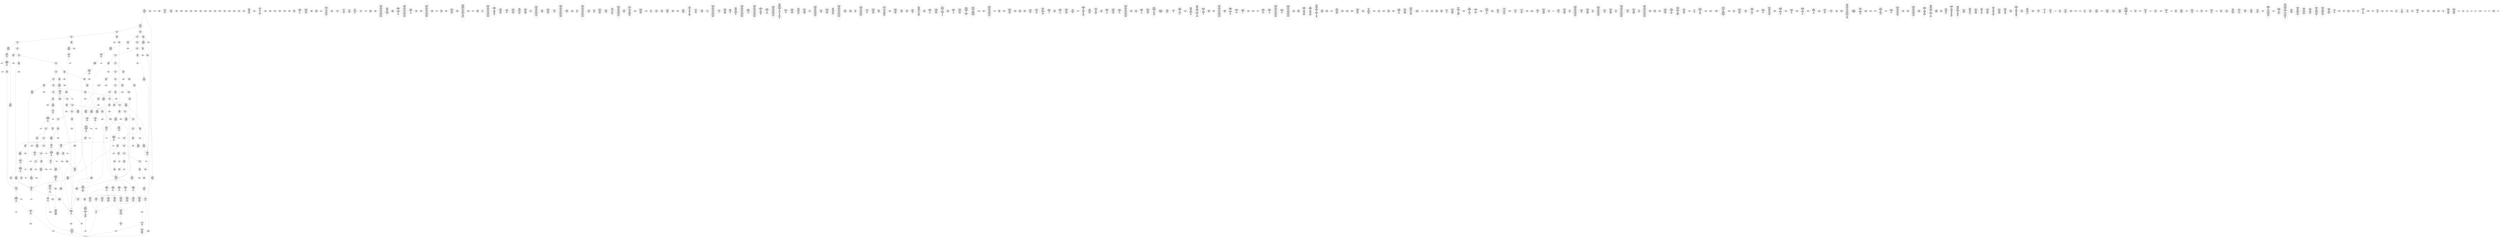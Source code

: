 /* Generated by GvGen v.1.0 (https://www.github.com/stricaud/gvgen) */

digraph G {
compound=true;
   node1 [label="[anywhere]"];
   node2 [label="# 0x0
PUSHX Data
PUSHX Data
MSTORE
PUSHX LogicData
CALLDATASIZE
LT
PUSHX Data
JUMPI
"];
   node3 [label="# 0xd
PUSHX Data
CALLDATALOAD
PUSHX BitData
SHR
PUSHX LogicData
GT
PUSHX Data
JUMPI
"];
   node4 [label="# 0x1e
PUSHX LogicData
EQ
PUSHX Data
JUMPI
"];
   node5 [label="# 0x29
PUSHX LogicData
EQ
PUSHX Data
JUMPI
"];
   node6 [label="# 0x34
PUSHX LogicData
EQ
PUSHX Data
JUMPI
"];
   node7 [label="# 0x3f
PUSHX LogicData
EQ
PUSHX Data
JUMPI
"];
   node8 [label="# 0x4a
PUSHX LogicData
EQ
PUSHX Data
JUMPI
"];
   node9 [label="# 0x55
PUSHX LogicData
EQ
PUSHX Data
JUMPI
"];
   node10 [label="# 0x60
PUSHX LogicData
EQ
PUSHX Data
JUMPI
"];
   node11 [label="# 0x6b
PUSHX LogicData
EQ
PUSHX Data
JUMPI
"];
   node12 [label="# 0x76
PUSHX LogicData
EQ
PUSHX Data
JUMPI
"];
   node13 [label="# 0x81
PUSHX LogicData
EQ
PUSHX Data
JUMPI
"];
   node14 [label="# 0x8c
PUSHX LogicData
EQ
PUSHX Data
JUMPI
"];
   node15 [label="# 0x97
PUSHX LogicData
EQ
PUSHX Data
JUMPI
"];
   node16 [label="# 0xa2
PUSHX LogicData
EQ
PUSHX Data
JUMPI
"];
   node17 [label="# 0xad
PUSHX LogicData
EQ
PUSHX Data
JUMPI
"];
   node18 [label="# 0xb8
PUSHX LogicData
EQ
PUSHX Data
JUMPI
"];
   node19 [label="# 0xc3
PUSHX LogicData
EQ
PUSHX Data
JUMPI
"];
   node20 [label="# 0xce
PUSHX LogicData
EQ
PUSHX Data
JUMPI
"];
   node21 [label="# 0xd9
PUSHX LogicData
EQ
PUSHX Data
JUMPI
"];
   node22 [label="# 0xe4
PUSHX LogicData
EQ
PUSHX Data
JUMPI
"];
   node23 [label="# 0xef
PUSHX Data
REVERT
"];
   node24 [label="# 0xf3
JUMPDEST
PUSHX LogicData
EQ
PUSHX Data
JUMPI
"];
   node25 [label="# 0xfe
PUSHX LogicData
EQ
PUSHX Data
JUMPI
"];
   node26 [label="# 0x109
PUSHX LogicData
EQ
PUSHX Data
JUMPI
"];
   node27 [label="# 0x114
PUSHX LogicData
EQ
PUSHX Data
JUMPI
"];
   node28 [label="# 0x11f
PUSHX LogicData
EQ
PUSHX Data
JUMPI
"];
   node29 [label="# 0x12a
PUSHX LogicData
EQ
PUSHX Data
JUMPI
"];
   node30 [label="# 0x135
PUSHX LogicData
EQ
PUSHX Data
JUMPI
"];
   node31 [label="# 0x140
PUSHX LogicData
EQ
PUSHX Data
JUMPI
"];
   node32 [label="# 0x14b
PUSHX LogicData
EQ
PUSHX Data
JUMPI
"];
   node33 [label="# 0x156
PUSHX LogicData
EQ
PUSHX Data
JUMPI
"];
   node34 [label="# 0x161
PUSHX LogicData
EQ
PUSHX Data
JUMPI
"];
   node35 [label="# 0x16c
PUSHX LogicData
EQ
PUSHX Data
JUMPI
"];
   node36 [label="# 0x177
PUSHX LogicData
EQ
PUSHX Data
JUMPI
"];
   node37 [label="# 0x182
PUSHX LogicData
EQ
PUSHX Data
JUMPI
"];
   node38 [label="# 0x18d
PUSHX LogicData
EQ
PUSHX Data
JUMPI
"];
   node39 [label="# 0x198
PUSHX LogicData
EQ
PUSHX Data
JUMPI
"];
   node40 [label="# 0x1a3
PUSHX LogicData
EQ
PUSHX Data
JUMPI
"];
   node41 [label="# 0x1ae
PUSHX LogicData
EQ
PUSHX Data
JUMPI
"];
   node42 [label="# 0x1b9
PUSHX LogicData
EQ
PUSHX Data
JUMPI
"];
   node43 [label="# 0x1c4
JUMPDEST
PUSHX Data
REVERT
"];
   node44 [label="# 0x1c9
JUMPDEST
CALLVALUE
ISZERO
PUSHX Data
JUMPI
"];
   node45 [label="# 0x1d1
PUSHX Data
REVERT
"];
   node46 [label="# 0x1d5
JUMPDEST
PUSHX Data
PUSHX Data
CALLDATASIZE
PUSHX Data
PUSHX Data
JUMP
"];
   node47 [label="# 0x1e4
JUMPDEST
PUSHX Data
JUMP
"];
   node48 [label="# 0x1e9
JUMPDEST
STOP
"];
   node49 [label="# 0x1eb
JUMPDEST
CALLVALUE
ISZERO
PUSHX Data
JUMPI
"];
   node50 [label="# 0x1f3
PUSHX Data
REVERT
"];
   node51 [label="# 0x1f7
JUMPDEST
PUSHX Data
PUSHX Data
CALLDATASIZE
PUSHX Data
PUSHX Data
JUMP
"];
   node52 [label="# 0x206
JUMPDEST
PUSHX Data
JUMP
"];
   node53 [label="# 0x20b
JUMPDEST
PUSHX MemData
MLOAD
ISZERO
ISZERO
MSTORE
PUSHX ArithData
ADD
"];
   node54 [label="# 0x217
JUMPDEST
PUSHX MemData
MLOAD
SUB
RETURN
"];
   node55 [label="# 0x220
JUMPDEST
CALLVALUE
ISZERO
PUSHX Data
JUMPI
"];
   node56 [label="# 0x228
PUSHX Data
REVERT
"];
   node57 [label="# 0x22c
JUMPDEST
PUSHX Data
PUSHX Data
JUMP
"];
   node58 [label="# 0x235
JUMPDEST
PUSHX MemData
MLOAD
PUSHX Data
PUSHX Data
JUMP
"];
   node59 [label="# 0x242
JUMPDEST
CALLVALUE
ISZERO
PUSHX Data
JUMPI
"];
   node60 [label="# 0x24a
PUSHX Data
REVERT
"];
   node61 [label="# 0x24e
JUMPDEST
PUSHX Data
PUSHX Data
CALLDATASIZE
PUSHX Data
PUSHX Data
JUMP
"];
   node62 [label="# 0x25d
JUMPDEST
PUSHX Data
JUMP
"];
   node63 [label="# 0x262
JUMPDEST
PUSHX MemData
MLOAD
PUSHX ArithData
PUSHX BitData
PUSHX BitData
SHL
SUB
AND
MSTORE
PUSHX ArithData
ADD
PUSHX Data
JUMP
"];
   node64 [label="# 0x27a
JUMPDEST
CALLVALUE
ISZERO
PUSHX Data
JUMPI
"];
   node65 [label="# 0x282
PUSHX Data
REVERT
"];
   node66 [label="# 0x286
JUMPDEST
PUSHX Data
PUSHX Data
CALLDATASIZE
PUSHX Data
PUSHX Data
JUMP
"];
   node67 [label="# 0x295
JUMPDEST
PUSHX Data
JUMP
"];
   node68 [label="# 0x29a
JUMPDEST
CALLVALUE
ISZERO
PUSHX Data
JUMPI
"];
   node69 [label="# 0x2a2
PUSHX Data
REVERT
"];
   node70 [label="# 0x2a6
JUMPDEST
PUSHX Data
PUSHX Data
JUMP
"];
   node71 [label="# 0x2af
JUMPDEST
CALLVALUE
ISZERO
PUSHX Data
JUMPI
"];
   node72 [label="# 0x2b7
PUSHX Data
REVERT
"];
   node73 [label="# 0x2bb
JUMPDEST
PUSHX StorData
SLOAD
"];
   node74 [label="# 0x2c0
JUMPDEST
PUSHX MemData
MLOAD
MSTORE
PUSHX ArithData
ADD
PUSHX Data
JUMP
"];
   node75 [label="# 0x2ce
JUMPDEST
CALLVALUE
ISZERO
PUSHX Data
JUMPI
"];
   node76 [label="# 0x2d6
PUSHX Data
REVERT
"];
   node77 [label="# 0x2da
JUMPDEST
PUSHX Data
PUSHX Data
JUMP
"];
   node78 [label="# 0x2e3
JUMPDEST
CALLVALUE
ISZERO
PUSHX Data
JUMPI
"];
   node79 [label="# 0x2eb
PUSHX Data
REVERT
"];
   node80 [label="# 0x2ef
JUMPDEST
PUSHX Data
PUSHX Data
CALLDATASIZE
PUSHX Data
PUSHX Data
JUMP
"];
   node81 [label="# 0x2fe
JUMPDEST
PUSHX Data
JUMP
"];
   node82 [label="# 0x303
JUMPDEST
CALLVALUE
ISZERO
PUSHX Data
JUMPI
"];
   node83 [label="# 0x30b
PUSHX Data
REVERT
"];
   node84 [label="# 0x30f
JUMPDEST
PUSHX Data
PUSHX Data
CALLDATASIZE
PUSHX Data
PUSHX Data
JUMP
"];
   node85 [label="# 0x31e
JUMPDEST
PUSHX Data
JUMP
"];
   node86 [label="# 0x323
JUMPDEST
CALLVALUE
ISZERO
PUSHX Data
JUMPI
"];
   node87 [label="# 0x32b
PUSHX Data
REVERT
"];
   node88 [label="# 0x32f
JUMPDEST
PUSHX Data
PUSHX Data
CALLDATASIZE
PUSHX Data
PUSHX Data
JUMP
"];
   node89 [label="# 0x33e
JUMPDEST
PUSHX Data
JUMP
"];
   node90 [label="# 0x343
JUMPDEST
CALLVALUE
ISZERO
PUSHX Data
JUMPI
"];
   node91 [label="# 0x34b
PUSHX Data
REVERT
"];
   node92 [label="# 0x34f
JUMPDEST
PUSHX Data
PUSHX Data
CALLDATASIZE
PUSHX Data
PUSHX Data
JUMP
"];
   node93 [label="# 0x35e
JUMPDEST
PUSHX Data
JUMP
"];
   node94 [label="# 0x363
JUMPDEST
PUSHX Data
PUSHX Data
CALLDATASIZE
PUSHX Data
PUSHX Data
JUMP
"];
   node95 [label="# 0x371
JUMPDEST
PUSHX Data
JUMP
"];
   node96 [label="# 0x376
JUMPDEST
CALLVALUE
ISZERO
PUSHX Data
JUMPI
"];
   node97 [label="# 0x37e
PUSHX Data
REVERT
"];
   node98 [label="# 0x382
JUMPDEST
PUSHX Data
PUSHX Data
CALLDATASIZE
PUSHX Data
PUSHX Data
JUMP
"];
   node99 [label="# 0x391
JUMPDEST
PUSHX Data
JUMP
"];
   node100 [label="# 0x396
JUMPDEST
CALLVALUE
ISZERO
PUSHX Data
JUMPI
"];
   node101 [label="# 0x39e
PUSHX Data
REVERT
"];
   node102 [label="# 0x3a2
JUMPDEST
PUSHX Data
PUSHX Data
CALLDATASIZE
PUSHX Data
PUSHX Data
JUMP
"];
   node103 [label="# 0x3b1
JUMPDEST
PUSHX Data
JUMP
"];
   node104 [label="# 0x3b6
JUMPDEST
CALLVALUE
ISZERO
PUSHX Data
JUMPI
"];
   node105 [label="# 0x3be
PUSHX Data
REVERT
"];
   node106 [label="# 0x3c2
JUMPDEST
PUSHX Data
PUSHX Data
CALLDATASIZE
PUSHX Data
PUSHX Data
JUMP
"];
   node107 [label="# 0x3d1
JUMPDEST
PUSHX Data
JUMP
"];
   node108 [label="# 0x3d6
JUMPDEST
CALLVALUE
ISZERO
PUSHX Data
JUMPI
"];
   node109 [label="# 0x3de
PUSHX Data
REVERT
"];
   node110 [label="# 0x3e2
JUMPDEST
PUSHX Data
PUSHX Data
JUMP
"];
   node111 [label="# 0x3eb
JUMPDEST
CALLVALUE
ISZERO
PUSHX Data
JUMPI
"];
   node112 [label="# 0x3f3
PUSHX Data
REVERT
"];
   node113 [label="# 0x3f7
JUMPDEST
PUSHX Data
PUSHX Data
JUMP
"];
   node114 [label="# 0x400
JUMPDEST
CALLVALUE
ISZERO
PUSHX Data
JUMPI
"];
   node115 [label="# 0x408
PUSHX Data
REVERT
"];
   node116 [label="# 0x40c
JUMPDEST
PUSHX Data
PUSHX Data
JUMP
"];
   node117 [label="# 0x415
JUMPDEST
CALLVALUE
ISZERO
PUSHX Data
JUMPI
"];
   node118 [label="# 0x41d
PUSHX Data
REVERT
"];
   node119 [label="# 0x421
JUMPDEST
PUSHX Data
PUSHX Data
JUMP
"];
   node120 [label="# 0x42a
JUMPDEST
CALLVALUE
ISZERO
PUSHX Data
JUMPI
"];
   node121 [label="# 0x432
PUSHX Data
REVERT
"];
   node122 [label="# 0x436
JUMPDEST
PUSHX Data
PUSHX Data
CALLDATASIZE
PUSHX Data
PUSHX Data
JUMP
"];
   node123 [label="# 0x445
JUMPDEST
PUSHX Data
JUMP
"];
   node124 [label="# 0x44a
JUMPDEST
PUSHX Data
PUSHX Data
CALLDATASIZE
PUSHX Data
PUSHX Data
JUMP
"];
   node125 [label="# 0x458
JUMPDEST
PUSHX Data
JUMP
"];
   node126 [label="# 0x45d
JUMPDEST
CALLVALUE
ISZERO
PUSHX Data
JUMPI
"];
   node127 [label="# 0x465
PUSHX Data
REVERT
"];
   node128 [label="# 0x469
JUMPDEST
PUSHX Data
PUSHX Data
CALLDATASIZE
PUSHX Data
PUSHX Data
JUMP
"];
   node129 [label="# 0x478
JUMPDEST
PUSHX Data
JUMP
"];
   node130 [label="# 0x47d
JUMPDEST
CALLVALUE
ISZERO
PUSHX Data
JUMPI
"];
   node131 [label="# 0x485
PUSHX Data
REVERT
"];
   node132 [label="# 0x489
JUMPDEST
PUSHX Data
PUSHX Data
CALLDATASIZE
PUSHX Data
PUSHX Data
JUMP
"];
   node133 [label="# 0x498
JUMPDEST
PUSHX Data
JUMP
"];
   node134 [label="# 0x49d
JUMPDEST
CALLVALUE
ISZERO
PUSHX Data
JUMPI
"];
   node135 [label="# 0x4a5
PUSHX Data
REVERT
"];
   node136 [label="# 0x4a9
JUMPDEST
PUSHX Data
PUSHX Data
JUMP
"];
   node137 [label="# 0x4b2
JUMPDEST
CALLVALUE
ISZERO
PUSHX Data
JUMPI
"];
   node138 [label="# 0x4ba
PUSHX Data
REVERT
"];
   node139 [label="# 0x4be
JUMPDEST
PUSHX Data
PUSHX Data
CALLDATASIZE
PUSHX Data
PUSHX Data
JUMP
"];
   node140 [label="# 0x4cd
JUMPDEST
PUSHX Data
JUMP
"];
   node141 [label="# 0x4d2
JUMPDEST
CALLVALUE
ISZERO
PUSHX Data
JUMPI
"];
   node142 [label="# 0x4da
PUSHX Data
REVERT
"];
   node143 [label="# 0x4de
JUMPDEST
PUSHX Data
PUSHX Data
CALLDATASIZE
PUSHX Data
PUSHX Data
JUMP
"];
   node144 [label="# 0x4ed
JUMPDEST
PUSHX Data
PUSHX Data
MSTORE
PUSHX Data
MSTORE
PUSHX Data
SHA3
SLOAD
PUSHX BitData
AND
JUMP
"];
   node145 [label="# 0x502
JUMPDEST
CALLVALUE
ISZERO
PUSHX Data
JUMPI
"];
   node146 [label="# 0x50a
PUSHX Data
REVERT
"];
   node147 [label="# 0x50e
JUMPDEST
PUSHX Data
PUSHX Data
CALLDATASIZE
PUSHX Data
PUSHX Data
JUMP
"];
   node148 [label="# 0x51d
JUMPDEST
PUSHX Data
JUMP
"];
   node149 [label="# 0x522
JUMPDEST
CALLVALUE
ISZERO
PUSHX Data
JUMPI
"];
   node150 [label="# 0x52a
PUSHX Data
REVERT
"];
   node151 [label="# 0x52e
JUMPDEST
PUSHX Data
PUSHX Data
CALLDATASIZE
PUSHX Data
PUSHX Data
JUMP
"];
   node152 [label="# 0x53d
JUMPDEST
MLOAD
PUSHX ArithData
ADD
ADD
MLOAD
PUSHX Data
MSTORE
ADD
ADD
SHA3
MSTORE
SLOAD
PUSHX BitData
AND
JUMP
"];
   node153 [label="# 0x55d
JUMPDEST
CALLVALUE
ISZERO
PUSHX Data
JUMPI
"];
   node154 [label="# 0x565
PUSHX Data
REVERT
"];
   node155 [label="# 0x569
JUMPDEST
PUSHX Data
PUSHX Data
CALLDATASIZE
PUSHX Data
PUSHX Data
JUMP
"];
   node156 [label="# 0x578
JUMPDEST
PUSHX Data
JUMP
"];
   node157 [label="# 0x57d
JUMPDEST
CALLVALUE
ISZERO
PUSHX Data
JUMPI
"];
   node158 [label="# 0x585
PUSHX Data
REVERT
"];
   node159 [label="# 0x589
JUMPDEST
PUSHX Data
PUSHX Data
JUMP
"];
   node160 [label="# 0x592
JUMPDEST
CALLVALUE
ISZERO
PUSHX Data
JUMPI
"];
   node161 [label="# 0x59a
PUSHX Data
REVERT
"];
   node162 [label="# 0x59e
JUMPDEST
PUSHX Data
PUSHX Data
JUMP
"];
   node163 [label="# 0x5a8
JUMPDEST
CALLVALUE
ISZERO
PUSHX Data
JUMPI
"];
   node164 [label="# 0x5b0
PUSHX Data
REVERT
"];
   node165 [label="# 0x5b4
JUMPDEST
PUSHX Data
PUSHX Data
CALLDATASIZE
PUSHX Data
PUSHX Data
JUMP
"];
   node166 [label="# 0x5c3
JUMPDEST
PUSHX Data
JUMP
"];
   node167 [label="# 0x5c8
JUMPDEST
CALLVALUE
ISZERO
PUSHX Data
JUMPI
"];
   node168 [label="# 0x5d0
PUSHX Data
REVERT
"];
   node169 [label="# 0x5d4
JUMPDEST
PUSHX Data
PUSHX Data
CALLDATASIZE
PUSHX Data
PUSHX Data
JUMP
"];
   node170 [label="# 0x5e3
JUMPDEST
PUSHX Data
JUMP
"];
   node171 [label="# 0x5e8
JUMPDEST
CALLVALUE
ISZERO
PUSHX Data
JUMPI
"];
   node172 [label="# 0x5f0
PUSHX Data
REVERT
"];
   node173 [label="# 0x5f4
JUMPDEST
PUSHX Data
PUSHX Data
CALLDATASIZE
PUSHX Data
PUSHX Data
JUMP
"];
   node174 [label="# 0x603
JUMPDEST
PUSHX Data
JUMP
"];
   node175 [label="# 0x608
JUMPDEST
CALLVALUE
ISZERO
PUSHX Data
JUMPI
"];
   node176 [label="# 0x610
PUSHX Data
REVERT
"];
   node177 [label="# 0x614
JUMPDEST
PUSHX Data
PUSHX Data
JUMP
"];
   node178 [label="# 0x61d
JUMPDEST
CALLVALUE
ISZERO
PUSHX Data
JUMPI
"];
   node179 [label="# 0x625
PUSHX Data
REVERT
"];
   node180 [label="# 0x629
JUMPDEST
PUSHX Data
PUSHX Data
CALLDATASIZE
PUSHX Data
PUSHX Data
JUMP
"];
   node181 [label="# 0x638
JUMPDEST
PUSHX Data
JUMP
"];
   node182 [label="# 0x63d
JUMPDEST
CALLVALUE
ISZERO
PUSHX Data
JUMPI
"];
   node183 [label="# 0x645
PUSHX Data
REVERT
"];
   node184 [label="# 0x649
JUMPDEST
PUSHX Data
PUSHX Data
CALLDATASIZE
PUSHX Data
PUSHX Data
JUMP
"];
   node185 [label="# 0x658
JUMPDEST
PUSHX Data
JUMP
"];
   node186 [label="# 0x65d
JUMPDEST
CALLER
PUSHX Data
PUSHX Data
JUMP
"];
   node187 [label="# 0x666
JUMPDEST
PUSHX ArithData
PUSHX BitData
PUSHX BitData
SHL
SUB
AND
EQ
PUSHX Data
JUMPI
"];
   node188 [label="# 0x675
PUSHX MemData
MLOAD
PUSHX BitData
PUSHX BitData
SHL
MSTORE
PUSHX ArithData
ADD
PUSHX Data
PUSHX Data
JUMP
"];
   node189 [label="# 0x68c
JUMPDEST
PUSHX MemData
MLOAD
SUB
REVERT
"];
   node190 [label="# 0x695
JUMPDEST
PUSHX Data
SSTORE
JUMP
"];
   node191 [label="# 0x69a
JUMPDEST
PUSHX Data
PUSHX Data
PUSHX Data
JUMP
"];
   node192 [label="# 0x6a5
JUMPDEST
JUMP
"];
   node193 [label="# 0x6ab
JUMPDEST
PUSHX Data
PUSHX StorData
SLOAD
PUSHX Data
PUSHX Data
JUMP
"];
   node194 [label="# 0x6ba
JUMPDEST
PUSHX ArithData
ADD
PUSHX ArithData
DIV
MUL
PUSHX ArithData
ADD
PUSHX MemData
MLOAD
ADD
PUSHX Data
MSTORE
MSTORE
PUSHX ArithData
ADD
SLOAD
PUSHX Data
PUSHX Data
JUMP
"];
   node195 [label="# 0x6e6
JUMPDEST
ISZERO
PUSHX Data
JUMPI
"];
   node196 [label="# 0x6ed
PUSHX LogicData
LT
PUSHX Data
JUMPI
"];
   node197 [label="# 0x6f5
PUSHX ArithData
SLOAD
DIV
MUL
MSTORE
PUSHX ArithData
ADD
PUSHX Data
JUMP
"];
   node198 [label="# 0x708
JUMPDEST
ADD
PUSHX Data
MSTORE
PUSHX Data
PUSHX Data
SHA3
"];
   node199 [label="# 0x716
JUMPDEST
SLOAD
MSTORE
PUSHX ArithData
ADD
PUSHX ArithData
ADD
GT
PUSHX Data
JUMPI
"];
   node200 [label="# 0x72a
SUB
PUSHX BitData
AND
ADD
"];
   node201 [label="# 0x733
JUMPDEST
JUMP
"];
   node202 [label="# 0x73d
JUMPDEST
PUSHX Data
PUSHX Data
PUSHX Data
JUMP
"];
   node203 [label="# 0x748
JUMPDEST
PUSHX Data
JUMPI
"];
   node204 [label="# 0x74d
PUSHX MemData
MLOAD
PUSHX BitData
PUSHX BitData
SHL
MSTORE
PUSHX Data
PUSHX ArithData
ADD
MSTORE
PUSHX Data
PUSHX ArithData
ADD
MSTORE
PUSHX Data
PUSHX ArithData
ADD
MSTORE
PUSHX BitData
PUSHX BitData
SHL
PUSHX ArithData
ADD
MSTORE
PUSHX ArithData
ADD
PUSHX Data
JUMP
"];
   node205 [label="# 0x7a9
JUMPDEST
PUSHX Data
MSTORE
PUSHX Data
PUSHX Data
MSTORE
PUSHX Data
SHA3
SLOAD
PUSHX ArithData
PUSHX BitData
PUSHX BitData
SHL
SUB
AND
JUMP
"];
   node206 [label="# 0x7c5
JUMPDEST
PUSHX Data
PUSHX Data
PUSHX Data
JUMP
"];
   node207 [label="# 0x7d0
JUMPDEST
PUSHX ArithData
PUSHX BitData
PUSHX BitData
SHL
SUB
AND
PUSHX ArithData
PUSHX BitData
PUSHX BitData
SHL
SUB
AND
EQ
ISZERO
PUSHX Data
JUMPI
"];
   node208 [label="# 0x7ed
PUSHX MemData
MLOAD
PUSHX BitData
PUSHX BitData
SHL
MSTORE
PUSHX Data
PUSHX ArithData
ADD
MSTORE
PUSHX Data
PUSHX ArithData
ADD
MSTORE
PUSHX Data
PUSHX ArithData
ADD
MSTORE
PUSHX BitData
PUSHX BitData
SHL
PUSHX ArithData
ADD
MSTORE
PUSHX ArithData
ADD
PUSHX Data
JUMP
"];
   node209 [label="# 0x83e
JUMPDEST
CALLER
PUSHX ArithData
PUSHX BitData
PUSHX BitData
SHL
SUB
AND
EQ
PUSHX Data
JUMPI
"];
   node210 [label="# 0x850
PUSHX Data
CALLER
PUSHX Data
JUMP
"];
   node211 [label="# 0x85a
JUMPDEST
PUSHX Data
JUMPI
"];
   node212 [label="# 0x85f
PUSHX MemData
MLOAD
PUSHX BitData
PUSHX BitData
SHL
MSTORE
PUSHX Data
PUSHX ArithData
ADD
MSTORE
PUSHX Data
PUSHX ArithData
ADD
MSTORE
PUSHX Data
PUSHX ArithData
ADD
MSTORE
PUSHX BitData
PUSHX BitData
SHL
PUSHX ArithData
ADD
MSTORE
PUSHX ArithData
ADD
PUSHX Data
JUMP
"];
   node213 [label="# 0x8c7
JUMPDEST
PUSHX Data
PUSHX Data
JUMP
"];
   node214 [label="# 0x8d1
JUMPDEST
JUMP
"];
   node215 [label="# 0x8d6
JUMPDEST
CALLER
PUSHX Data
PUSHX Data
JUMP
"];
   node216 [label="# 0x8df
JUMPDEST
PUSHX ArithData
PUSHX BitData
PUSHX BitData
SHL
SUB
AND
EQ
PUSHX Data
JUMPI
"];
   node217 [label="# 0x8ee
PUSHX MemData
MLOAD
PUSHX BitData
PUSHX BitData
SHL
MSTORE
PUSHX ArithData
ADD
PUSHX Data
PUSHX Data
JUMP
"];
   node218 [label="# 0x905
JUMPDEST
PUSHX StorData
SLOAD
PUSHX Data
PUSHX BitData
NOT
AND
"];
   node219 [label="# 0x914
JUMPDEST
MUL
OR
SSTORE
JUMP
"];
   node220 [label="# 0x91b
JUMPDEST
CALLER
PUSHX Data
PUSHX Data
JUMP
"];
   node221 [label="# 0x924
JUMPDEST
PUSHX ArithData
PUSHX BitData
PUSHX BitData
SHL
SUB
AND
EQ
PUSHX Data
JUMPI
"];
   node222 [label="# 0x933
PUSHX MemData
MLOAD
PUSHX BitData
PUSHX BitData
SHL
MSTORE
PUSHX ArithData
ADD
PUSHX Data
PUSHX Data
JUMP
"];
   node223 [label="# 0x94a
JUMPDEST
PUSHX StorData
SLOAD
PUSHX Data
PUSHX BitData
NOT
AND
PUSHX Data
PUSHX Data
JUMP
"];
   node224 [label="# 0x95e
JUMPDEST
PUSHX Data
CALLER
PUSHX Data
JUMP
"];
   node225 [label="# 0x968
JUMPDEST
PUSHX Data
JUMPI
"];
   node226 [label="# 0x96d
PUSHX MemData
MLOAD
PUSHX BitData
PUSHX BitData
SHL
MSTORE
PUSHX ArithData
ADD
PUSHX Data
PUSHX Data
JUMP
"];
   node227 [label="# 0x984
JUMPDEST
PUSHX Data
PUSHX Data
JUMP
"];
   node228 [label="# 0x98f
JUMPDEST
PUSHX Data
PUSHX Data
PUSHX Data
PUSHX MemData
MLOAD
PUSHX BitData
PUSHX BitData
SHL
PUSHX ArithData
ADD
MSTORE
PUSHX ArithData
ADD
MSTORE
PUSHX Data
PUSHX ArithData
ADD
PUSHX MemData
MLOAD
PUSHX ArithData
SUB
SUB
MSTORE
PUSHX Data
MSTORE
MLOAD
PUSHX ArithData
ADD
SHA3
JUMP
"];
   node229 [label="# 0x9eb
JUMPDEST
PUSHX Data
JUMP
"];
   node230 [label="# 0x9f1
JUMPDEST
JUMP
"];
   node231 [label="# 0x9f8
JUMPDEST
PUSHX Data
PUSHX Data
PUSHX Data
JUMP
"];
   node232 [label="# 0xa03
JUMPDEST
LT
PUSHX Data
JUMPI
"];
   node233 [label="# 0xa0a
PUSHX MemData
MLOAD
PUSHX BitData
PUSHX BitData
SHL
MSTORE
PUSHX Data
PUSHX ArithData
ADD
MSTORE
PUSHX Data
PUSHX ArithData
ADD
MSTORE
PUSHX Data
PUSHX ArithData
ADD
MSTORE
PUSHX BitData
PUSHX BitData
SHL
PUSHX ArithData
ADD
MSTORE
PUSHX ArithData
ADD
PUSHX Data
JUMP
"];
   node234 [label="# 0xa65
JUMPDEST
PUSHX ArithData
PUSHX BitData
PUSHX BitData
SHL
SUB
AND
PUSHX Data
MSTORE
PUSHX Data
PUSHX Data
MSTORE
PUSHX Data
SHA3
MSTORE
MSTORE
SHA3
SLOAD
JUMP
"];
   node235 [label="# 0xa8e
JUMPDEST
PUSHX Data
PUSHX MemData
MLOAD
PUSHX ArithData
ADD
PUSHX Data
MSTORE
PUSHX Data
MSTORE
PUSHX Data
JUMP
"];
   node236 [label="# 0xaa9
JUMPDEST
PUSHX LogicData
PUSHX StorData
SLOAD
EQ
ISZERO
PUSHX Data
JUMPI
"];
   node237 [label="# 0xab5
PUSHX MemData
MLOAD
PUSHX BitData
PUSHX BitData
SHL
MSTORE
PUSHX ArithData
ADD
PUSHX Data
PUSHX Data
JUMP
"];
   node238 [label="# 0xacc
JUMPDEST
PUSHX Data
PUSHX Data
SSTORE
PUSHX StorData
SLOAD
PUSHX BitData
AND
PUSHX LogicData
GT
ISZERO
PUSHX Data
JUMPI
"];
   node239 [label="# 0xae3
PUSHX BitData
PUSHX BitData
SHL
PUSHX Data
MSTORE
PUSHX Data
PUSHX Data
MSTORE
PUSHX Data
PUSHX Data
REVERT
"];
   node240 [label="# 0xaf8
JUMPDEST
EQ
PUSHX Data
JUMPI
"];
   node241 [label="# 0xafe
PUSHX MemData
MLOAD
PUSHX BitData
PUSHX BitData
SHL
MSTORE
PUSHX Data
PUSHX ArithData
ADD
MSTORE
PUSHX Data
PUSHX ArithData
ADD
MSTORE
PUSHX BitData
PUSHX BitData
SHL
PUSHX ArithData
ADD
MSTORE
PUSHX ArithData
ADD
PUSHX Data
JUMP
"];
   node242 [label="# 0xb3b
JUMPDEST
CALLER
EXTCODESIZE
ISZERO
PUSHX Data
JUMPI
"];
   node243 [label="# 0xb43
PUSHX MemData
MLOAD
PUSHX BitData
PUSHX BitData
SHL
MSTORE
PUSHX ArithData
ADD
PUSHX Data
PUSHX Data
JUMP
"];
   node244 [label="# 0xb5a
JUMPDEST
PUSHX LogicData
GT
ISZERO
PUSHX Data
JUMPI
"];
   node245 [label="# 0xb64
PUSHX MemData
MLOAD
PUSHX BitData
PUSHX BitData
SHL
MSTORE
PUSHX Data
PUSHX ArithData
ADD
MSTORE
PUSHX Data
PUSHX ArithData
ADD
MSTORE
PUSHX Data
PUSHX ArithData
ADD
MSTORE
PUSHX BitData
PUSHX BitData
SHL
PUSHX ArithData
ADD
MSTORE
PUSHX ArithData
ADD
PUSHX Data
JUMP
"];
   node246 [label="# 0xbce
JUMPDEST
PUSHX Data
PUSHX Data
PUSHX StorData
SLOAD
JUMP
"];
   node247 [label="# 0xbdb
JUMPDEST
PUSHX Data
PUSHX Data
JUMP
"];
   node248 [label="# 0xbe5
JUMPDEST
GT
ISZERO
PUSHX Data
JUMPI
"];
   node249 [label="# 0xbec
PUSHX MemData
MLOAD
PUSHX BitData
PUSHX BitData
SHL
MSTORE
PUSHX Data
PUSHX ArithData
ADD
MSTORE
PUSHX Data
PUSHX ArithData
ADD
MSTORE
PUSHX Data
PUSHX ArithData
ADD
MSTORE
PUSHX BitData
PUSHX BitData
SHL
PUSHX ArithData
ADD
MSTORE
PUSHX ArithData
ADD
PUSHX Data
JUMP
"];
   node250 [label="# 0xc4f
JUMPDEST
PUSHX StorData
SLOAD
PUSHX Data
PUSHX Data
JUMP
"];
   node251 [label="# 0xc5d
JUMPDEST
CALLVALUE
LT
ISZERO
PUSHX Data
JUMPI
"];
   node252 [label="# 0xc65
PUSHX MemData
MLOAD
PUSHX BitData
PUSHX BitData
SHL
MSTORE
PUSHX ArithData
ADD
PUSHX Data
PUSHX Data
JUMP
"];
   node253 [label="# 0xc7c
JUMPDEST
PUSHX Data
PUSHX MemData
MLOAD
PUSHX Data
PUSHX Data
JUMP
"];
   node254 [label="# 0xc8e
JUMPDEST
MSTORE
PUSHX MemData
MLOAD
SUB
PUSHX ArithData
ADD
SHA3
SLOAD
PUSHX BitData
AND
ISZERO
PUSHX Data
JUMPI
"];
   node255 [label="# 0xca7
PUSHX MemData
MLOAD
PUSHX BitData
PUSHX BitData
SHL
MSTORE
PUSHX Data
PUSHX ArithData
ADD
MSTORE
PUSHX Data
PUSHX ArithData
ADD
MSTORE
PUSHX BitData
PUSHX BitData
SHL
PUSHX ArithData
ADD
MSTORE
PUSHX ArithData
ADD
PUSHX Data
JUMP
"];
   node256 [label="# 0xce9
JUMPDEST
PUSHX Data
PUSHX Data
CALLER
PUSHX Data
JUMP
"];
   node257 [label="# 0xcf7
JUMPDEST
PUSHX ArithData
ADD
PUSHX ArithData
DIV
MUL
PUSHX ArithData
ADD
PUSHX MemData
MLOAD
ADD
PUSHX Data
MSTORE
MSTORE
PUSHX ArithData
ADD
CALLDATACOPY
PUSHX Data
ADD
MSTORE
PUSHX Data
JUMP
"];
   node258 [label="# 0xd33
JUMPDEST
PUSHX Data
JUMPI
"];
   node259 [label="# 0xd38
PUSHX MemData
MLOAD
PUSHX BitData
PUSHX BitData
SHL
MSTORE
PUSHX ArithData
ADD
PUSHX Data
PUSHX Data
JUMP
"];
   node260 [label="# 0xd4f
JUMPDEST
PUSHX Data
"];
   node261 [label="# 0xd52
JUMPDEST
LT
ISZERO
PUSHX Data
JUMPI
"];
   node262 [label="# 0xd5b
PUSHX Data
PUSHX Data
PUSHX StorData
SLOAD
JUMP
"];
   node263 [label="# 0xd65
JUMPDEST
PUSHX Data
CALLER
PUSHX Data
JUMP
"];
   node264 [label="# 0xd71
JUMPDEST
PUSHX Data
PUSHX StorData
SLOAD
PUSHX ArithData
ADD
SSTORE
JUMP
"];
   node265 [label="# 0xd7f
JUMPDEST
PUSHX Data
PUSHX Data
JUMP
"];
   node266 [label="# 0xd8a
JUMPDEST
PUSHX Data
JUMP
"];
   node267 [label="# 0xd92
JUMPDEST
PUSHX Data
PUSHX Data
PUSHX MemData
MLOAD
PUSHX Data
PUSHX Data
JUMP
"];
   node268 [label="# 0xda7
JUMPDEST
MSTORE
PUSHX MemData
MLOAD
SUB
PUSHX ArithData
ADD
SHA3
SLOAD
ISZERO
ISZERO
PUSHX BitData
NOT
AND
OR
SSTORE
PUSHX Data
PUSHX Data
CALLER
PUSHX Data
JUMP
"];
   node269 [label="# 0xdf7
JUMPDEST
PUSHX MemData
MLOAD
SUB
LOGX
PUSHX Data
PUSHX Data
SSTORE
JUMP
"];
   node270 [label="# 0xe0b
JUMPDEST
PUSHX Data
PUSHX Data
PUSHX StorData
SLOAD
JUMP
"];
   node271 [label="# 0xe16
JUMPDEST
LT
PUSHX Data
JUMPI
"];
   node272 [label="# 0xe1d
PUSHX MemData
MLOAD
PUSHX BitData
PUSHX BitData
SHL
MSTORE
PUSHX Data
PUSHX ArithData
ADD
MSTORE
PUSHX Data
PUSHX ArithData
ADD
MSTORE
PUSHX Data
PUSHX ArithData
ADD
MSTORE
PUSHX BitData
PUSHX BitData
SHL
PUSHX ArithData
ADD
MSTORE
PUSHX ArithData
ADD
PUSHX Data
JUMP
"];
   node273 [label="# 0xe79
JUMPDEST
PUSHX StorData
SLOAD
LT
PUSHX Data
JUMPI
"];
   node274 [label="# 0xe85
PUSHX BitData
PUSHX BitData
SHL
PUSHX Data
MSTORE
PUSHX Data
PUSHX Data
MSTORE
PUSHX Data
PUSHX Data
REVERT
"];
   node275 [label="# 0xe9a
JUMPDEST
PUSHX Data
MSTORE
PUSHX Data
PUSHX Data
SHA3
ADD
SLOAD
JUMP
"];
   node276 [label="# 0xeac
JUMPDEST
PUSHX Data
MSTORE
PUSHX Data
PUSHX Data
MSTORE
PUSHX Data
SHA3
SLOAD
PUSHX ArithData
PUSHX BitData
PUSHX BitData
SHL
SUB
AND
PUSHX Data
JUMPI
"];
   node277 [label="# 0xeca
PUSHX MemData
MLOAD
PUSHX BitData
PUSHX BitData
SHL
MSTORE
PUSHX Data
PUSHX ArithData
ADD
MSTORE
PUSHX Data
PUSHX ArithData
ADD
MSTORE
PUSHX Data
PUSHX ArithData
ADD
MSTORE
PUSHX BitData
PUSHX BitData
SHL
PUSHX ArithData
ADD
MSTORE
PUSHX ArithData
ADD
PUSHX Data
JUMP
"];
   node278 [label="# 0xf23
JUMPDEST
PUSHX Data
PUSHX ArithData
PUSHX BitData
PUSHX BitData
SHL
SUB
AND
PUSHX Data
JUMPI
"];
   node279 [label="# 0xf34
PUSHX MemData
MLOAD
PUSHX BitData
PUSHX BitData
SHL
MSTORE
PUSHX Data
PUSHX ArithData
ADD
MSTORE
PUSHX Data
PUSHX ArithData
ADD
MSTORE
PUSHX Data
PUSHX ArithData
ADD
MSTORE
PUSHX BitData
PUSHX BitData
SHL
PUSHX ArithData
ADD
MSTORE
PUSHX ArithData
ADD
PUSHX Data
JUMP
"];
   node280 [label="# 0xf8e
JUMPDEST
PUSHX ArithData
PUSHX BitData
PUSHX BitData
SHL
SUB
AND
PUSHX Data
MSTORE
PUSHX Data
PUSHX Data
MSTORE
PUSHX Data
SHA3
SLOAD
JUMP
"];
   node281 [label="# 0xfaa
JUMPDEST
CALLER
PUSHX Data
PUSHX Data
JUMP
"];
   node282 [label="# 0xfb3
JUMPDEST
PUSHX ArithData
PUSHX BitData
PUSHX BitData
SHL
SUB
AND
EQ
PUSHX Data
JUMPI
"];
   node283 [label="# 0xfc2
PUSHX MemData
MLOAD
PUSHX BitData
PUSHX BitData
SHL
MSTORE
PUSHX ArithData
ADD
PUSHX Data
PUSHX Data
JUMP
"];
   node284 [label="# 0xfd9
JUMPDEST
PUSHX Data
PUSHX Data
PUSHX Data
JUMP
"];
   node285 [label="# 0xfe3
JUMPDEST
JUMP
"];
   node286 [label="# 0xfe5
JUMPDEST
PUSHX StorData
SLOAD
PUSHX ArithData
PUSHX BitData
PUSHX BitData
SHL
SUB
AND
JUMP
"];
   node287 [label="# 0xff4
JUMPDEST
PUSHX Data
PUSHX StorData
SLOAD
PUSHX Data
PUSHX Data
JUMP
"];
   node288 [label="# 0x1003
JUMPDEST
CALLER
PUSHX Data
PUSHX Data
JUMP
"];
   node289 [label="# 0x100c
JUMPDEST
PUSHX ArithData
PUSHX BitData
PUSHX BitData
SHL
SUB
AND
EQ
PUSHX Data
JUMPI
"];
   node290 [label="# 0x101b
PUSHX MemData
MLOAD
PUSHX BitData
PUSHX BitData
SHL
MSTORE
PUSHX ArithData
ADD
PUSHX Data
PUSHX Data
JUMP
"];
   node291 [label="# 0x1032
JUMPDEST
PUSHX StorData
SLOAD
PUSHX Data
PUSHX BitData
NOT
AND
PUSHX Data
PUSHX Data
JUMP
"];
   node292 [label="# 0x1046
JUMPDEST
PUSHX ArithData
PUSHX BitData
PUSHX BitData
SHL
SUB
AND
CALLER
EQ
ISZERO
PUSHX Data
JUMPI
"];
   node293 [label="# 0x1058
PUSHX MemData
MLOAD
PUSHX BitData
PUSHX BitData
SHL
MSTORE
PUSHX Data
PUSHX ArithData
ADD
MSTORE
PUSHX Data
PUSHX ArithData
ADD
MSTORE
PUSHX BitData
PUSHX BitData
SHL
PUSHX ArithData
ADD
MSTORE
PUSHX ArithData
ADD
PUSHX Data
JUMP
"];
   node294 [label="# 0x109b
JUMPDEST
CALLER
PUSHX Data
MSTORE
PUSHX Data
PUSHX ArithData
MSTORE
PUSHX MemData
SHA3
PUSHX ArithData
PUSHX BitData
PUSHX BitData
SHL
SUB
AND
MSTORE
MSTORE
SHA3
SLOAD
PUSHX BitData
NOT
AND
ISZERO
ISZERO
OR
SSTORE
MLOAD
MSTORE
PUSHX Data
ADD
PUSHX MemData
MLOAD
SUB
LOGX
JUMP
"];
   node295 [label="# 0x1107
JUMPDEST
PUSHX LogicData
PUSHX StorData
SLOAD
EQ
ISZERO
PUSHX Data
JUMPI
"];
   node296 [label="# 0x1113
PUSHX MemData
MLOAD
PUSHX BitData
PUSHX BitData
SHL
MSTORE
PUSHX ArithData
ADD
PUSHX Data
PUSHX Data
JUMP
"];
   node297 [label="# 0x112a
JUMPDEST
PUSHX Data
PUSHX Data
SSTORE
PUSHX Data
PUSHX StorData
SLOAD
PUSHX BitData
AND
PUSHX LogicData
GT
ISZERO
PUSHX Data
JUMPI
"];
   node298 [label="# 0x1141
PUSHX BitData
PUSHX BitData
SHL
PUSHX Data
MSTORE
PUSHX Data
PUSHX Data
MSTORE
PUSHX Data
PUSHX Data
REVERT
"];
   node299 [label="# 0x1156
JUMPDEST
EQ
PUSHX Data
JUMPI
"];
   node300 [label="# 0x115c
PUSHX MemData
MLOAD
PUSHX BitData
PUSHX BitData
SHL
MSTORE
PUSHX Data
PUSHX ArithData
ADD
MSTORE
PUSHX Data
PUSHX ArithData
ADD
MSTORE
PUSHX BitData
PUSHX BitData
SHL
PUSHX ArithData
ADD
MSTORE
PUSHX ArithData
ADD
PUSHX Data
JUMP
"];
   node301 [label="# 0x119c
JUMPDEST
CALLER
EXTCODESIZE
ISZERO
PUSHX Data
JUMPI
"];
   node302 [label="# 0x11a4
PUSHX MemData
MLOAD
PUSHX BitData
PUSHX BitData
SHL
MSTORE
PUSHX ArithData
ADD
PUSHX Data
PUSHX Data
JUMP
"];
   node303 [label="# 0x11bb
JUMPDEST
CALLER
PUSHX Data
MSTORE
PUSHX Data
PUSHX Data
MSTORE
PUSHX Data
SHA3
SLOAD
PUSHX BitData
AND
ISZERO
PUSHX Data
JUMPI
"];
   node304 [label="# 0x11d4
PUSHX MemData
MLOAD
PUSHX BitData
PUSHX BitData
SHL
MSTORE
PUSHX Data
PUSHX ArithData
ADD
MSTORE
PUSHX Data
PUSHX ArithData
ADD
MSTORE
PUSHX Data
PUSHX ArithData
ADD
MSTORE
PUSHX BitData
PUSHX BitData
SHL
PUSHX ArithData
ADD
MSTORE
PUSHX ArithData
ADD
PUSHX Data
JUMP
"];
   node305 [label="# 0x1235
JUMPDEST
PUSHX Data
PUSHX Data
PUSHX StorData
SLOAD
JUMP
"];
   node306 [label="# 0x1241
JUMPDEST
PUSHX Data
PUSHX Data
PUSHX Data
JUMP
"];
   node307 [label="# 0x124c
JUMPDEST
GT
ISZERO
PUSHX Data
JUMPI
"];
   node308 [label="# 0x1253
PUSHX MemData
MLOAD
PUSHX BitData
PUSHX BitData
SHL
MSTORE
PUSHX Data
PUSHX ArithData
ADD
MSTORE
PUSHX Data
PUSHX ArithData
ADD
MSTORE
PUSHX Data
PUSHX ArithData
ADD
MSTORE
PUSHX ArithData
ADD
PUSHX Data
JUMP
"];
   node309 [label="# 0x129a
JUMPDEST
PUSHX StorData
SLOAD
CALLVALUE
LT
ISZERO
PUSHX Data
JUMPI
"];
   node310 [label="# 0x12a5
PUSHX MemData
MLOAD
PUSHX BitData
PUSHX BitData
SHL
MSTORE
PUSHX ArithData
ADD
PUSHX Data
PUSHX Data
JUMP
"];
   node311 [label="# 0x12bc
JUMPDEST
PUSHX Data
PUSHX Data
CALLER
PUSHX Data
JUMP
"];
   node312 [label="# 0x12ca
JUMPDEST
PUSHX ArithData
ADD
PUSHX ArithData
DIV
MUL
PUSHX ArithData
ADD
PUSHX MemData
MLOAD
ADD
PUSHX Data
MSTORE
MSTORE
PUSHX ArithData
ADD
CALLDATACOPY
PUSHX Data
ADD
MSTORE
PUSHX Data
JUMP
"];
   node313 [label="# 0x1306
JUMPDEST
PUSHX Data
JUMPI
"];
   node314 [label="# 0x130b
PUSHX MemData
MLOAD
PUSHX BitData
PUSHX BitData
SHL
MSTORE
PUSHX ArithData
ADD
PUSHX Data
PUSHX Data
JUMP
"];
   node315 [label="# 0x1322
JUMPDEST
PUSHX Data
PUSHX Data
PUSHX StorData
SLOAD
JUMP
"];
   node316 [label="# 0x132d
JUMPDEST
PUSHX Data
CALLER
PUSHX Data
JUMP
"];
   node317 [label="# 0x1339
JUMPDEST
PUSHX Data
PUSHX StorData
SLOAD
PUSHX ArithData
ADD
SSTORE
JUMP
"];
   node318 [label="# 0x1347
JUMPDEST
CALLER
PUSHX Data
MSTORE
PUSHX Data
PUSHX Data
MSTORE
PUSHX MemData
SHA3
SLOAD
PUSHX BitData
NOT
AND
PUSHX BitData
OR
SSTORE
MLOAD
PUSHX Data
PUSHX Data
PUSHX Data
JUMP
"];
   node319 [label="# 0x1395
JUMPDEST
CALLER
PUSHX Data
PUSHX Data
JUMP
"];
   node320 [label="# 0x139e
JUMPDEST
PUSHX ArithData
PUSHX BitData
PUSHX BitData
SHL
SUB
AND
EQ
PUSHX Data
JUMPI
"];
   node321 [label="# 0x13ad
PUSHX MemData
MLOAD
PUSHX BitData
PUSHX BitData
SHL
MSTORE
PUSHX ArithData
ADD
PUSHX Data
PUSHX Data
JUMP
"];
   node322 [label="# 0x13c4
JUMPDEST
PUSHX StorData
SLOAD
PUSHX ArithData
PUSHX BitData
PUSHX BitData
SHL
SUB
AND
PUSHX ArithData
MUL
PUSHX ArithData
PUSHX BitData
PUSHX BitData
SHL
SUB
NOT
AND
OR
SSTORE
JUMP
"];
   node323 [label="# 0x13ec
JUMPDEST
CALLER
PUSHX Data
PUSHX Data
JUMP
"];
   node324 [label="# 0x13f5
JUMPDEST
PUSHX ArithData
PUSHX BitData
PUSHX BitData
SHL
SUB
AND
EQ
PUSHX Data
JUMPI
"];
   node325 [label="# 0x1404
PUSHX MemData
MLOAD
PUSHX BitData
PUSHX BitData
SHL
MSTORE
PUSHX ArithData
ADD
PUSHX Data
PUSHX Data
JUMP
"];
   node326 [label="# 0x141b
JUMPDEST
PUSHX MemData
MLOAD
SELFBALANCE
PUSHX Data
PUSHX ArithData
PUSHX BitData
PUSHX BitData
SHL
SUB
AND
GAS
CALL
RETURNDATASIZE
PUSHX LogicData
EQ
PUSHX Data
JUMPI
"];
   node327 [label="# 0x1449
PUSHX MemData
MLOAD
PUSHX BitData
NOT
PUSHX ArithData
RETURNDATASIZE
ADD
AND
ADD
PUSHX Data
MSTORE
RETURNDATASIZE
MSTORE
RETURNDATASIZE
PUSHX Data
PUSHX ArithData
ADD
RETURNDATACOPY
PUSHX Data
JUMP
"];
   node328 [label="# 0x146a
JUMPDEST
PUSHX Data
"];
   node329 [label="# 0x146f
JUMPDEST
PUSHX Data
JUMPI
"];
   node330 [label="# 0x147a
PUSHX MemData
MLOAD
PUSHX BitData
PUSHX BitData
SHL
MSTORE
PUSHX Data
PUSHX ArithData
ADD
MSTORE
PUSHX Data
PUSHX ArithData
ADD
MSTORE
PUSHX BitData
PUSHX BitData
SHL
PUSHX ArithData
ADD
MSTORE
PUSHX ArithData
ADD
PUSHX Data
JUMP
"];
   node331 [label="# 0x14b8
JUMPDEST
JUMP
"];
   node332 [label="# 0x14be
JUMPDEST
CALLER
PUSHX Data
PUSHX Data
JUMP
"];
   node333 [label="# 0x14c7
JUMPDEST
PUSHX ArithData
PUSHX BitData
PUSHX BitData
SHL
SUB
AND
EQ
PUSHX Data
JUMPI
"];
   node334 [label="# 0x14d6
PUSHX MemData
MLOAD
PUSHX BitData
PUSHX BitData
SHL
MSTORE
PUSHX ArithData
ADD
PUSHX Data
PUSHX Data
JUMP
"];
   node335 [label="# 0x14ed
JUMPDEST
PUSHX StorData
SLOAD
PUSHX Data
PUSHX BitData
NOT
AND
PUSHX Data
PUSHX Data
JUMP
"];
   node336 [label="# 0x1501
JUMPDEST
PUSHX Data
CALLER
PUSHX Data
JUMP
"];
   node337 [label="# 0x150b
JUMPDEST
PUSHX Data
JUMPI
"];
   node338 [label="# 0x1510
PUSHX MemData
MLOAD
PUSHX BitData
PUSHX BitData
SHL
MSTORE
PUSHX ArithData
ADD
PUSHX Data
PUSHX Data
JUMP
"];
   node339 [label="# 0x1527
JUMPDEST
PUSHX Data
PUSHX Data
JUMP
"];
   node340 [label="# 0x1533
JUMPDEST
PUSHX Data
PUSHX Data
PUSHX Data
JUMP
"];
   node341 [label="# 0x153d
JUMPDEST
PUSHX Data
PUSHX Data
JUMP
"];
   node342 [label="# 0x1546
JUMPDEST
PUSHX MemData
MLOAD
PUSHX ArithData
ADD
PUSHX Data
PUSHX Data
JUMP
"];
   node343 [label="# 0x1557
JUMPDEST
PUSHX MemData
MLOAD
PUSHX ArithData
SUB
SUB
MSTORE
PUSHX Data
MSTORE
JUMP
"];
   node344 [label="# 0x156d
JUMPDEST
PUSHX StorData
SLOAD
PUSHX Data
PUSHX Data
DIV
PUSHX ArithData
PUSHX BitData
PUSHX BitData
SHL
SUB
AND
PUSHX Data
PUSHX Data
JUMP
"];
   node345 [label="# 0x158b
JUMPDEST
PUSHX ArithData
PUSHX BitData
PUSHX BitData
SHL
SUB
AND
EQ
JUMP
"];
   node346 [label="# 0x159c
JUMPDEST
PUSHX Data
PUSHX StorData
SLOAD
PUSHX Data
PUSHX Data
JUMP
"];
   node347 [label="# 0x15ab
JUMPDEST
CALLER
PUSHX Data
PUSHX Data
JUMP
"];
   node348 [label="# 0x15b4
JUMPDEST
PUSHX ArithData
PUSHX BitData
PUSHX BitData
SHL
SUB
AND
EQ
PUSHX Data
JUMPI
"];
   node349 [label="# 0x15c3
PUSHX MemData
MLOAD
PUSHX BitData
PUSHX BitData
SHL
MSTORE
PUSHX ArithData
ADD
PUSHX Data
PUSHX Data
JUMP
"];
   node350 [label="# 0x15da
JUMPDEST
MLOAD
PUSHX Data
PUSHX Data
PUSHX ArithData
ADD
PUSHX Data
JUMP
"];
   node351 [label="# 0x15ed
JUMPDEST
JUMP
"];
   node352 [label="# 0x15f1
JUMPDEST
PUSHX ArithData
PUSHX BitData
PUSHX BitData
SHL
SUB
AND
PUSHX Data
MSTORE
PUSHX Data
PUSHX Data
MSTORE
PUSHX Data
SHA3
AND
MSTORE
MSTORE
SHA3
SLOAD
PUSHX BitData
AND
JUMP
"];
   node353 [label="# 0x161f
JUMPDEST
PUSHX Data
ADDRESS
PUSHX MemData
MLOAD
PUSHX ArithData
ADD
PUSHX Data
PUSHX Data
JUMP
"];
   node354 [label="# 0x1638
JUMPDEST
PUSHX MemData
MLOAD
PUSHX ArithData
SUB
SUB
MSTORE
PUSHX Data
MSTORE
MLOAD
PUSHX ArithData
ADD
SHA3
JUMP
"];
   node355 [label="# 0x1657
JUMPDEST
CALLER
PUSHX Data
PUSHX Data
JUMP
"];
   node356 [label="# 0x1660
JUMPDEST
PUSHX ArithData
PUSHX BitData
PUSHX BitData
SHL
SUB
AND
EQ
PUSHX Data
JUMPI
"];
   node357 [label="# 0x166f
PUSHX MemData
MLOAD
PUSHX BitData
PUSHX BitData
SHL
MSTORE
PUSHX ArithData
ADD
PUSHX Data
PUSHX Data
JUMP
"];
   node358 [label="# 0x1686
JUMPDEST
PUSHX ArithData
PUSHX BitData
PUSHX BitData
SHL
SUB
AND
PUSHX Data
JUMPI
"];
   node359 [label="# 0x1695
PUSHX MemData
MLOAD
PUSHX BitData
PUSHX BitData
SHL
MSTORE
PUSHX Data
PUSHX ArithData
ADD
MSTORE
PUSHX Data
PUSHX ArithData
ADD
MSTORE
PUSHX Data
PUSHX ArithData
ADD
MSTORE
PUSHX BitData
PUSHX BitData
SHL
PUSHX ArithData
ADD
MSTORE
PUSHX ArithData
ADD
PUSHX Data
JUMP
"];
   node360 [label="# 0x16eb
JUMPDEST
PUSHX Data
PUSHX Data
JUMP
"];
   node361 [label="# 0x16f4
JUMPDEST
JUMP
"];
   node362 [label="# 0x16f7
JUMPDEST
CALLER
PUSHX Data
PUSHX Data
JUMP
"];
   node363 [label="# 0x1700
JUMPDEST
PUSHX ArithData
PUSHX BitData
PUSHX BitData
SHL
SUB
AND
EQ
PUSHX Data
JUMPI
"];
   node364 [label="# 0x170f
PUSHX MemData
MLOAD
PUSHX BitData
PUSHX BitData
SHL
MSTORE
PUSHX ArithData
ADD
PUSHX Data
PUSHX Data
JUMP
"];
   node365 [label="# 0x1726
JUMPDEST
PUSHX MemData
MLOAD
SELFBALANCE
PUSHX ArithData
PUSHX BitData
PUSHX BitData
SHL
SUB
AND
ISZERO
PUSHX ArithData
MUL
PUSHX Data
CALL
ISZERO
ISZERO
PUSHX Data
JUMPI
"];
   node366 [label="# 0x1755
RETURNDATASIZE
PUSHX Data
RETURNDATACOPY
RETURNDATASIZE
PUSHX Data
REVERT
"];
   node367 [label="# 0x175e
JUMPDEST
PUSHX Data
PUSHX MemData
MLOAD
PUSHX Data
PUSHX Data
JUMP
"];
   node368 [label="# 0x1790
JUMPDEST
PUSHX MemData
MLOAD
SUB
LOGX
JUMP
"];
   node369 [label="# 0x179c
JUMPDEST
PUSHX Data
PUSHX ArithData
PUSHX BitData
PUSHX BitData
SHL
SUB
NOT
AND
PUSHX BitData
PUSHX BitData
SHL
EQ
PUSHX Data
JUMPI
"];
   node370 [label="# 0x17b8
PUSHX Data
PUSHX Data
JUMP
"];
   node371 [label="# 0x17c1
JUMPDEST
PUSHX Data
MSTORE
PUSHX Data
PUSHX Data
MSTORE
PUSHX Data
SHA3
SLOAD
PUSHX ArithData
PUSHX BitData
PUSHX BitData
SHL
SUB
AND
ISZERO
ISZERO
JUMP
"];
   node372 [label="# 0x17de
JUMPDEST
PUSHX Data
MSTORE
PUSHX Data
PUSHX Data
MSTORE
PUSHX Data
SHA3
SLOAD
PUSHX ArithData
PUSHX BitData
PUSHX BitData
SHL
SUB
NOT
AND
PUSHX ArithData
PUSHX BitData
PUSHX BitData
SHL
SUB
AND
OR
SSTORE
PUSHX Data
PUSHX Data
JUMP
"];
   node373 [label="# 0x1813
JUMPDEST
PUSHX ArithData
PUSHX BitData
PUSHX BitData
SHL
SUB
AND
PUSHX Data
PUSHX MemData
MLOAD
PUSHX MemData
MLOAD
SUB
LOGX
JUMP
"];
   node374 [label="# 0x184c
JUMPDEST
PUSHX Data
PUSHX Data
PUSHX Data
JUMP
"];
   node375 [label="# 0x1857
JUMPDEST
PUSHX Data
JUMPI
"];
   node376 [label="# 0x185c
PUSHX MemData
MLOAD
PUSHX BitData
PUSHX BitData
SHL
MSTORE
PUSHX Data
PUSHX ArithData
ADD
MSTORE
PUSHX Data
PUSHX ArithData
ADD
MSTORE
PUSHX Data
PUSHX ArithData
ADD
MSTORE
PUSHX BitData
PUSHX BitData
SHL
PUSHX ArithData
ADD
MSTORE
PUSHX ArithData
ADD
PUSHX Data
JUMP
"];
   node377 [label="# 0x18b8
JUMPDEST
PUSHX Data
PUSHX Data
PUSHX Data
JUMP
"];
   node378 [label="# 0x18c3
JUMPDEST
PUSHX ArithData
PUSHX BitData
PUSHX BitData
SHL
SUB
AND
PUSHX ArithData
PUSHX BitData
PUSHX BitData
SHL
SUB
AND
EQ
PUSHX Data
JUMPI
"];
   node379 [label="# 0x18e0
PUSHX ArithData
PUSHX BitData
PUSHX BitData
SHL
SUB
AND
PUSHX Data
PUSHX Data
JUMP
"];
   node380 [label="# 0x18f3
JUMPDEST
PUSHX ArithData
PUSHX BitData
PUSHX BitData
SHL
SUB
AND
EQ
"];
   node381 [label="# 0x18fe
JUMPDEST
PUSHX Data
JUMPI
"];
   node382 [label="# 0x1904
PUSHX Data
PUSHX Data
JUMP
"];
   node383 [label="# 0x190e
JUMPDEST
JUMP
"];
   node384 [label="# 0x1916
JUMPDEST
PUSHX ArithData
PUSHX BitData
PUSHX BitData
SHL
SUB
AND
PUSHX Data
PUSHX Data
JUMP
"];
   node385 [label="# 0x1929
JUMPDEST
PUSHX ArithData
PUSHX BitData
PUSHX BitData
SHL
SUB
AND
EQ
PUSHX Data
JUMPI
"];
   node386 [label="# 0x1938
PUSHX MemData
MLOAD
PUSHX BitData
PUSHX BitData
SHL
MSTORE
PUSHX Data
PUSHX ArithData
ADD
MSTORE
PUSHX Data
PUSHX ArithData
ADD
MSTORE
PUSHX Data
PUSHX ArithData
ADD
MSTORE
PUSHX BitData
PUSHX BitData
SHL
PUSHX ArithData
ADD
MSTORE
PUSHX ArithData
ADD
PUSHX Data
JUMP
"];
   node387 [label="# 0x1991
JUMPDEST
PUSHX ArithData
PUSHX BitData
PUSHX BitData
SHL
SUB
AND
PUSHX Data
JUMPI
"];
   node388 [label="# 0x19a0
PUSHX MemData
MLOAD
PUSHX BitData
PUSHX BitData
SHL
MSTORE
PUSHX Data
PUSHX ArithData
ADD
MSTORE
PUSHX ArithData
ADD
MSTORE
PUSHX Data
PUSHX ArithData
ADD
MSTORE
PUSHX BitData
PUSHX BitData
SHL
PUSHX ArithData
ADD
MSTORE
PUSHX ArithData
ADD
PUSHX Data
JUMP
"];
   node389 [label="# 0x19f3
JUMPDEST
PUSHX Data
PUSHX Data
JUMP
"];
   node390 [label="# 0x19fe
JUMPDEST
PUSHX Data
PUSHX Data
PUSHX Data
JUMP
"];
   node391 [label="# 0x1a09
JUMPDEST
PUSHX ArithData
PUSHX BitData
PUSHX BitData
SHL
SUB
AND
PUSHX Data
MSTORE
PUSHX Data
PUSHX Data
MSTORE
PUSHX Data
SHA3
SLOAD
PUSHX Data
PUSHX Data
PUSHX Data
JUMP
"];
   node392 [label="# 0x1a32
JUMPDEST
SSTORE
PUSHX ArithData
PUSHX BitData
PUSHX BitData
SHL
SUB
AND
PUSHX Data
MSTORE
PUSHX Data
PUSHX Data
MSTORE
PUSHX Data
SHA3
SLOAD
PUSHX Data
PUSHX Data
PUSHX Data
JUMP
"];
   node393 [label="# 0x1a60
JUMPDEST
SSTORE
PUSHX Data
MSTORE
PUSHX Data
PUSHX Data
MSTORE
PUSHX MemData
SHA3
SLOAD
PUSHX ArithData
PUSHX BitData
PUSHX BitData
SHL
SUB
NOT
AND
PUSHX ArithData
PUSHX BitData
PUSHX BitData
SHL
SUB
AND
OR
SSTORE
MLOAD
AND
PUSHX Data
LOGX
JUMP
"];
   node394 [label="# 0x1ac1
JUMPDEST
PUSHX Data
PUSHX Data
PUSHX Data
PUSHX Data
JUMP
"];
   node395 [label="# 0x1ad0
JUMPDEST
PUSHX Data
PUSHX Data
JUMP
"];
   node396 [label="# 0x1add
JUMPDEST
JUMP
"];
   node397 [label="# 0x1ae5
JUMPDEST
PUSHX Data
PUSHX MemData
MLOAD
PUSHX ArithData
ADD
PUSHX Data
MSTORE
PUSHX Data
MSTORE
PUSHX Data
JUMP
"];
   node398 [label="# 0x1aff
JUMPDEST
PUSHX StorData
SLOAD
PUSHX ArithData
PUSHX BitData
PUSHX BitData
SHL
SUB
AND
PUSHX ArithData
PUSHX BitData
PUSHX BitData
SHL
SUB
NOT
AND
OR
SSTORE
PUSHX MemData
MLOAD
AND
PUSHX Data
PUSHX Data
LOGX
JUMP
"];
   node399 [label="# 0x1b51
JUMPDEST
PUSHX Data
PUSHX Data
JUMP
"];
   node400 [label="# 0x1b5c
JUMPDEST
PUSHX Data
PUSHX Data
JUMP
"];
   node401 [label="# 0x1b68
JUMPDEST
PUSHX Data
JUMPI
"];
   node402 [label="# 0x1b6d
PUSHX MemData
MLOAD
PUSHX BitData
PUSHX BitData
SHL
MSTORE
PUSHX ArithData
ADD
PUSHX Data
PUSHX Data
JUMP
"];
   node403 [label="# 0x1b84
JUMPDEST
PUSHX Data
PUSHX Data
JUMPI
"];
   node404 [label="# 0x1b8c
PUSHX Data
MLOAD
ADD
MSTORE
PUSHX Data
MSTORE
PUSHX BitData
PUSHX BitData
SHL
PUSHX ArithData
ADD
MSTORE
JUMP
"];
   node405 [label="# 0x1ba8
JUMPDEST
PUSHX Data
"];
   node406 [label="# 0x1bac
JUMPDEST
ISZERO
PUSHX Data
JUMPI
"];
   node407 [label="# 0x1bb3
PUSHX Data
PUSHX Data
JUMP
"];
   node408 [label="# 0x1bbc
JUMPDEST
PUSHX Data
PUSHX Data
PUSHX Data
JUMP
"];
   node409 [label="# 0x1bcb
JUMPDEST
PUSHX Data
JUMP
"];
   node410 [label="# 0x1bd2
JUMPDEST
PUSHX Data
PUSHX ArithData
PUSHX BitData
PUSHX BitData
SHL
SUB
GT
ISZERO
PUSHX Data
JUMPI
"];
   node411 [label="# 0x1be5
PUSHX BitData
PUSHX BitData
SHL
PUSHX Data
MSTORE
PUSHX Data
PUSHX Data
MSTORE
PUSHX Data
PUSHX Data
REVERT
"];
   node412 [label="# 0x1bfa
JUMPDEST
PUSHX MemData
MLOAD
MSTORE
PUSHX ArithData
ADD
PUSHX BitData
NOT
AND
PUSHX ArithData
ADD
ADD
PUSHX Data
MSTORE
ISZERO
PUSHX Data
JUMPI
"];
   node413 [label="# 0x1c18
PUSHX ArithData
ADD
CALLDATASIZE
CALLDATACOPY
ADD
"];
   node414 [label="# 0x1c24
JUMPDEST
"];
   node415 [label="# 0x1c28
JUMPDEST
ISZERO
PUSHX Data
JUMPI
"];
   node416 [label="# 0x1c2f
PUSHX Data
PUSHX Data
PUSHX Data
JUMP
"];
   node417 [label="# 0x1c39
JUMPDEST
PUSHX Data
PUSHX Data
PUSHX Data
JUMP
"];
   node418 [label="# 0x1c46
JUMPDEST
PUSHX Data
PUSHX Data
PUSHX Data
JUMP
"];
   node419 [label="# 0x1c51
JUMPDEST
PUSHX BitData
SHL
MLOAD
LT
PUSHX Data
JUMPI
"];
   node420 [label="# 0x1c5f
PUSHX BitData
PUSHX BitData
SHL
PUSHX Data
MSTORE
PUSHX Data
PUSHX Data
MSTORE
PUSHX Data
PUSHX Data
REVERT
"];
   node421 [label="# 0x1c74
JUMPDEST
PUSHX ArithData
ADD
ADD
PUSHX ArithData
PUSHX BitData
PUSHX BitData
SHL
SUB
NOT
AND
PUSHX BitData
BYTE
MSTORE8
PUSHX Data
PUSHX Data
PUSHX Data
JUMP
"];
   node422 [label="# 0x1c96
JUMPDEST
PUSHX Data
JUMP
"];
   node423 [label="# 0x1c9d
JUMPDEST
PUSHX Data
PUSHX ArithData
PUSHX BitData
PUSHX BitData
SHL
SUB
NOT
AND
PUSHX BitData
PUSHX BitData
SHL
EQ
PUSHX Data
JUMPI
"];
   node424 [label="# 0x1cb9
PUSHX ArithData
PUSHX BitData
PUSHX BitData
SHL
SUB
NOT
AND
PUSHX BitData
PUSHX BitData
SHL
EQ
"];
   node425 [label="# 0x1cce
JUMPDEST
PUSHX Data
JUMPI
"];
   node426 [label="# 0x1cd4
PUSHX BitData
PUSHX BitData
SHL
PUSHX ArithData
PUSHX BitData
PUSHX BitData
SHL
SUB
NOT
AND
EQ
PUSHX Data
JUMP
"];
   node427 [label="# 0x1ced
JUMPDEST
PUSHX Data
PUSHX Data
JUMP
"];
   node428 [label="# 0x1cf8
JUMPDEST
PUSHX Data
MLOAD
PUSHX LogicData
EQ
ISZERO
PUSHX Data
JUMPI
"];
   node429 [label="# 0x1d06
PUSHX ArithData
ADD
MLOAD
PUSHX ArithData
ADD
MLOAD
PUSHX ArithData
ADD
MLOAD
PUSHX BitData
BYTE
PUSHX Data
PUSHX Data
JUMP
"];
   node430 [label="# 0x1d23
JUMPDEST
PUSHX Data
JUMP
"];
   node431 [label="# 0x1d2f
JUMPDEST
MLOAD
PUSHX LogicData
EQ
ISZERO
PUSHX Data
JUMPI
"];
   node432 [label="# 0x1d3a
PUSHX ArithData
ADD
MLOAD
PUSHX ArithData
ADD
MLOAD
PUSHX Data
PUSHX Data
JUMP
"];
   node433 [label="# 0x1d4e
JUMPDEST
PUSHX Data
JUMP
"];
   node434 [label="# 0x1d59
JUMPDEST
PUSHX Data
PUSHX Data
"];
   node435 [label="# 0x1d61
JUMPDEST
JUMP
"];
   node436 [label="# 0x1d68
JUMPDEST
PUSHX Data
PUSHX LogicData
GT
ISZERO
PUSHX Data
JUMPI
"];
   node437 [label="# 0x1d75
PUSHX BitData
PUSHX BitData
SHL
PUSHX Data
MSTORE
PUSHX Data
PUSHX Data
MSTORE
PUSHX Data
PUSHX Data
REVERT
"];
   node438 [label="# 0x1d8a
JUMPDEST
EQ
ISZERO
PUSHX Data
JUMPI
"];
   node439 [label="# 0x1d91
JUMP
"];
   node440 [label="# 0x1d93
JUMPDEST
PUSHX Data
PUSHX LogicData
GT
ISZERO
PUSHX Data
JUMPI
"];
   node441 [label="# 0x1da0
PUSHX BitData
PUSHX BitData
SHL
PUSHX Data
MSTORE
PUSHX Data
PUSHX Data
MSTORE
PUSHX Data
PUSHX Data
REVERT
"];
   node442 [label="# 0x1db5
JUMPDEST
EQ
ISZERO
PUSHX Data
JUMPI
"];
   node443 [label="# 0x1dbc
PUSHX MemData
MLOAD
PUSHX BitData
PUSHX BitData
SHL
MSTORE
PUSHX Data
PUSHX ArithData
ADD
MSTORE
PUSHX Data
PUSHX ArithData
ADD
MSTORE
PUSHX BitData
PUSHX BitData
SHL
PUSHX ArithData
ADD
MSTORE
PUSHX ArithData
ADD
PUSHX Data
JUMP
"];
   node444 [label="# 0x1dfe
JUMPDEST
PUSHX Data
PUSHX LogicData
GT
ISZERO
PUSHX Data
JUMPI
"];
   node445 [label="# 0x1e0b
PUSHX BitData
PUSHX BitData
SHL
PUSHX Data
MSTORE
PUSHX Data
PUSHX Data
MSTORE
PUSHX Data
PUSHX Data
REVERT
"];
   node446 [label="# 0x1e20
JUMPDEST
EQ
ISZERO
PUSHX Data
JUMPI
"];
   node447 [label="# 0x1e27
PUSHX MemData
MLOAD
PUSHX BitData
PUSHX BitData
SHL
MSTORE
PUSHX Data
PUSHX ArithData
ADD
MSTORE
PUSHX Data
PUSHX ArithData
ADD
MSTORE
PUSHX Data
PUSHX ArithData
ADD
MSTORE
PUSHX ArithData
ADD
PUSHX Data
JUMP
"];
   node448 [label="# 0x1e6e
JUMPDEST
PUSHX Data
PUSHX LogicData
GT
ISZERO
PUSHX Data
JUMPI
"];
   node449 [label="# 0x1e7b
PUSHX BitData
PUSHX BitData
SHL
PUSHX Data
MSTORE
PUSHX Data
PUSHX Data
MSTORE
PUSHX Data
PUSHX Data
REVERT
"];
   node450 [label="# 0x1e90
JUMPDEST
EQ
ISZERO
PUSHX Data
JUMPI
"];
   node451 [label="# 0x1e97
PUSHX MemData
MLOAD
PUSHX BitData
PUSHX BitData
SHL
MSTORE
PUSHX Data
PUSHX ArithData
ADD
MSTORE
PUSHX Data
PUSHX ArithData
ADD
MSTORE
PUSHX Data
PUSHX ArithData
ADD
MSTORE
PUSHX BitData
PUSHX BitData
SHL
PUSHX ArithData
ADD
MSTORE
PUSHX ArithData
ADD
PUSHX Data
JUMP
"];
   node452 [label="# 0x1ee9
JUMPDEST
PUSHX Data
PUSHX LogicData
GT
ISZERO
PUSHX Data
JUMPI
"];
   node453 [label="# 0x1ef6
PUSHX BitData
PUSHX BitData
SHL
PUSHX Data
MSTORE
PUSHX Data
PUSHX Data
MSTORE
PUSHX Data
PUSHX Data
REVERT
"];
   node454 [label="# 0x1f0b
JUMPDEST
EQ
ISZERO
PUSHX Data
JUMPI
"];
   node455 [label="# 0x1f12
PUSHX MemData
MLOAD
PUSHX BitData
PUSHX BitData
SHL
MSTORE
PUSHX Data
PUSHX ArithData
ADD
MSTORE
PUSHX Data
PUSHX ArithData
ADD
MSTORE
PUSHX Data
PUSHX ArithData
ADD
MSTORE
PUSHX BitData
PUSHX BitData
SHL
PUSHX ArithData
ADD
MSTORE
PUSHX ArithData
ADD
PUSHX Data
JUMP
"];
   node456 [label="# 0x1f64
JUMPDEST
PUSHX Data
PUSHX Data
JUMP
"];
   node457 [label="# 0x1f6e
JUMPDEST
PUSHX Data
PUSHX Data
PUSHX Data
JUMP
"];
   node458 [label="# 0x1f7b
JUMPDEST
PUSHX Data
JUMPI
"];
   node459 [label="# 0x1f80
PUSHX MemData
MLOAD
PUSHX BitData
PUSHX BitData
SHL
MSTORE
PUSHX ArithData
ADD
PUSHX Data
PUSHX Data
JUMP
"];
   node460 [label="# 0x1f97
JUMPDEST
PUSHX Data
PUSHX ArithData
PUSHX BitData
PUSHX BitData
SHL
SUB
AND
EXTCODESIZE
ISZERO
PUSHX Data
JUMPI
"];
   node461 [label="# 0x1faa
PUSHX MemData
MLOAD
PUSHX BitData
PUSHX BitData
SHL
MSTORE
PUSHX ArithData
PUSHX BitData
PUSHX BitData
SHL
SUB
AND
PUSHX Data
PUSHX Data
CALLER
PUSHX ArithData
ADD
PUSHX Data
JUMP
"];
   node462 [label="# 0x1fdb
JUMPDEST
PUSHX Data
PUSHX MemData
MLOAD
SUB
PUSHX Data
EXTCODESIZE
ISZERO
ISZERO
PUSHX Data
JUMPI
"];
   node463 [label="# 0x1ff1
PUSHX Data
REVERT
"];
   node464 [label="# 0x1ff5
JUMPDEST
GAS
CALL
ISZERO
PUSHX Data
JUMPI
"];
   node465 [label="# 0x2003
PUSHX MemData
MLOAD
PUSHX ArithData
RETURNDATASIZE
ADD
PUSHX BitData
NOT
AND
ADD
MSTORE
PUSHX Data
ADD
PUSHX Data
JUMP
"];
   node466 [label="# 0x2022
JUMPDEST
PUSHX Data
"];
   node467 [label="# 0x2025
JUMPDEST
PUSHX Data
JUMPI
"];
   node468 [label="# 0x202a
RETURNDATASIZE
ISZERO
PUSHX Data
JUMPI
"];
   node469 [label="# 0x2032
PUSHX MemData
MLOAD
PUSHX BitData
NOT
PUSHX ArithData
RETURNDATASIZE
ADD
AND
ADD
PUSHX Data
MSTORE
RETURNDATASIZE
MSTORE
RETURNDATASIZE
PUSHX Data
PUSHX ArithData
ADD
RETURNDATACOPY
PUSHX Data
JUMP
"];
   node470 [label="# 0x2053
JUMPDEST
PUSHX Data
"];
   node471 [label="# 0x2058
JUMPDEST
MLOAD
PUSHX Data
JUMPI
"];
   node472 [label="# 0x2060
PUSHX MemData
MLOAD
PUSHX BitData
PUSHX BitData
SHL
MSTORE
PUSHX ArithData
ADD
PUSHX Data
PUSHX Data
JUMP
"];
   node473 [label="# 0x2077
JUMPDEST
MLOAD
PUSHX ArithData
ADD
REVERT
"];
   node474 [label="# 0x207f
JUMPDEST
PUSHX ArithData
PUSHX BitData
PUSHX BitData
SHL
SUB
NOT
AND
PUSHX BitData
PUSHX BitData
SHL
EQ
PUSHX Data
JUMP
"];
   node475 [label="# 0x2099
JUMPDEST
PUSHX Data
JUMP
"];
   node476 [label="# 0x20a4
JUMPDEST
PUSHX ArithData
PUSHX BitData
PUSHX BitData
SHL
SUB
AND
PUSHX Data
JUMPI
"];
   node477 [label="# 0x20b3
PUSHX Data
PUSHX StorData
SLOAD
PUSHX Data
MSTORE
PUSHX Data
PUSHX Data
MSTORE
PUSHX Data
SHA3
SSTORE
PUSHX ArithData
ADD
SSTORE
MSTORE
PUSHX ArithData
ADD
SSTORE
JUMP
"];
   node478 [label="# 0x20fa
JUMPDEST
PUSHX Data
JUMP
"];
   node479 [label="# 0x20ff
JUMPDEST
PUSHX ArithData
PUSHX BitData
PUSHX BitData
SHL
SUB
AND
PUSHX ArithData
PUSHX BitData
PUSHX BitData
SHL
SUB
AND
EQ
PUSHX Data
JUMPI
"];
   node480 [label="# 0x2119
PUSHX Data
PUSHX Data
JUMP
"];
   node481 [label="# 0x2122
JUMPDEST
PUSHX ArithData
PUSHX BitData
PUSHX BitData
SHL
SUB
AND
PUSHX Data
JUMPI
"];
   node482 [label="# 0x2131
PUSHX Data
PUSHX Data
JUMP
"];
   node483 [label="# 0x2139
JUMPDEST
PUSHX ArithData
PUSHX BitData
PUSHX BitData
SHL
SUB
AND
PUSHX ArithData
PUSHX BitData
PUSHX BitData
SHL
SUB
AND
EQ
PUSHX Data
JUMPI
"];
   node484 [label="# 0x2153
PUSHX Data
PUSHX Data
JUMP
"];
   node485 [label="# 0x215c
JUMPDEST
PUSHX Data
PUSHX ArithData
PUSHX BitData
PUSHX BitData
SHL
SUB
GT
ISZERO
PUSHX Data
JUMPI
"];
   node486 [label="# 0x217e
PUSHX Data
PUSHX Data
PUSHX Data
JUMP
"];
   node487 [label="# 0x2189
JUMPDEST
PUSHX BitData
AND
PUSHX LogicData
EQ
ISZERO
ISZERO
PUSHX Data
JUMPI
"];
   node488 [label="# 0x2198
PUSHX BitData
AND
PUSHX LogicData
EQ
ISZERO
"];
   node489 [label="# 0x21a1
JUMPDEST
ISZERO
PUSHX Data
JUMPI
"];
   node490 [label="# 0x21a7
PUSHX Data
PUSHX Data
PUSHX Data
JUMP
"];
   node491 [label="# 0x21b2
JUMPDEST
PUSHX Data
MLOAD
PUSHX Data
MSTORE
PUSHX ArithData
ADD
MSTORE
MSTORE
PUSHX BitData
AND
ADD
MSTORE
PUSHX ArithData
ADD
MSTORE
PUSHX ArithData
ADD
MSTORE
PUSHX Data
PUSHX ArithData
ADD
PUSHX Data
PUSHX MemData
MLOAD
PUSHX ArithData
SUB
SUB
GAS
STATICCALL
ISZERO
ISZERO
PUSHX Data
JUMPI
"];
   node492 [label="# 0x21fd
RETURNDATASIZE
PUSHX Data
RETURNDATACOPY
RETURNDATASIZE
PUSHX Data
REVERT
"];
   node493 [label="# 0x2206
JUMPDEST
PUSHX MemData
MLOAD
PUSHX BitData
NOT
ADD
MLOAD
PUSHX ArithData
PUSHX BitData
PUSHX BitData
SHL
SUB
AND
PUSHX Data
JUMPI
"];
   node494 [label="# 0x2222
PUSHX Data
PUSHX Data
PUSHX Data
JUMP
"];
   node495 [label="# 0x222f
JUMPDEST
PUSHX Data
"];
   node496 [label="# 0x2236
JUMPDEST
JUMP
"];
   node497 [label="# 0x223f
JUMPDEST
PUSHX Data
PUSHX ArithData
PUSHX BitData
PUSHX BitData
SHL
SUB
AND
PUSHX BitData
SHR
PUSHX ArithData
ADD
PUSHX Data
PUSHX Data
JUMP
"];
   node498 [label="# 0x2260
JUMPDEST
JUMP
"];
   node499 [label="# 0x226e
JUMPDEST
PUSHX ArithData
PUSHX BitData
PUSHX BitData
SHL
SUB
AND
PUSHX Data
JUMPI
"];
   node500 [label="# 0x227d
PUSHX MemData
MLOAD
PUSHX BitData
PUSHX BitData
SHL
MSTORE
PUSHX Data
PUSHX ArithData
ADD
MSTORE
PUSHX ArithData
ADD
MSTORE
PUSHX Data
PUSHX ArithData
ADD
MSTORE
PUSHX ArithData
ADD
PUSHX Data
JUMP
"];
   node501 [label="# 0x22c4
JUMPDEST
PUSHX Data
PUSHX Data
JUMP
"];
   node502 [label="# 0x22cd
JUMPDEST
ISZERO
PUSHX Data
JUMPI
"];
   node503 [label="# 0x22d3
PUSHX MemData
MLOAD
PUSHX BitData
PUSHX BitData
SHL
MSTORE
PUSHX Data
PUSHX ArithData
ADD
MSTORE
PUSHX Data
PUSHX ArithData
ADD
MSTORE
PUSHX BitData
PUSHX BitData
SHL
PUSHX ArithData
ADD
MSTORE
PUSHX ArithData
ADD
PUSHX Data
JUMP
"];
   node504 [label="# 0x2319
JUMPDEST
PUSHX Data
PUSHX Data
PUSHX Data
JUMP
"];
   node505 [label="# 0x2325
JUMPDEST
PUSHX ArithData
PUSHX BitData
PUSHX BitData
SHL
SUB
AND
PUSHX Data
MSTORE
PUSHX Data
PUSHX Data
MSTORE
PUSHX Data
SHA3
SLOAD
PUSHX Data
PUSHX Data
PUSHX Data
JUMP
"];
   node506 [label="# 0x234e
JUMPDEST
SSTORE
PUSHX Data
MSTORE
PUSHX Data
PUSHX Data
MSTORE
PUSHX MemData
SHA3
SLOAD
PUSHX ArithData
PUSHX BitData
PUSHX BitData
SHL
SUB
NOT
AND
PUSHX ArithData
PUSHX BitData
PUSHX BitData
SHL
SUB
AND
OR
SSTORE
MLOAD
PUSHX Data
LOGX
JUMP
"];
   node507 [label="# 0x23ac
JUMPDEST
PUSHX Data
PUSHX Data
PUSHX Data
PUSHX Data
JUMP
"];
   node508 [label="# 0x23b9
JUMPDEST
PUSHX Data
PUSHX Data
JUMP
"];
   node509 [label="# 0x23c3
JUMPDEST
PUSHX Data
MSTORE
PUSHX Data
PUSHX Data
MSTORE
PUSHX Data
SHA3
SLOAD
EQ
PUSHX Data
JUMPI
"];
   node510 [label="# 0x23dd
PUSHX ArithData
PUSHX BitData
PUSHX BitData
SHL
SUB
AND
PUSHX Data
MSTORE
PUSHX Data
PUSHX Data
MSTORE
PUSHX Data
SHA3
MSTORE
MSTORE
SHA3
SLOAD
MSTORE
SHA3
SSTORE
MSTORE
PUSHX Data
MSTORE
SHA3
SSTORE
"];
   node511 [label="# 0x2416
JUMPDEST
PUSHX Data
MSTORE
PUSHX Data
PUSHX Data
MSTORE
PUSHX Data
SHA3
SSTORE
PUSHX ArithData
PUSHX BitData
PUSHX BitData
SHL
SUB
AND
MSTORE
PUSHX Data
MSTORE
SHA3
MSTORE
MSTORE
SHA3
SSTORE
JUMP
"];
   node512 [label="# 0x2449
JUMPDEST
PUSHX StorData
SLOAD
PUSHX Data
PUSHX Data
PUSHX Data
PUSHX Data
JUMP
"];
   node513 [label="# 0x245b
JUMPDEST
PUSHX Data
MSTORE
PUSHX Data
PUSHX Data
MSTORE
PUSHX Data
SHA3
SLOAD
PUSHX StorData
SLOAD
LT
PUSHX Data
JUMPI
"];
   node514 [label="# 0x247c
PUSHX BitData
PUSHX BitData
SHL
PUSHX Data
MSTORE
PUSHX Data
PUSHX Data
MSTORE
PUSHX Data
PUSHX Data
REVERT
"];
   node515 [label="# 0x2491
JUMPDEST
PUSHX Data
MSTORE
PUSHX Data
PUSHX Data
SHA3
ADD
SLOAD
PUSHX StorData
SLOAD
LT
PUSHX Data
JUMPI
"];
   node516 [label="# 0x24ab
PUSHX BitData
PUSHX BitData
SHL
PUSHX Data
MSTORE
PUSHX Data
PUSHX Data
MSTORE
PUSHX Data
PUSHX Data
REVERT
"];
   node517 [label="# 0x24c0
JUMPDEST
PUSHX Data
MSTORE
PUSHX Data
SHA3
ADD
SSTORE
MSTORE
PUSHX Data
MSTORE
PUSHX Data
SHA3
SSTORE
MSTORE
SHA3
SSTORE
PUSHX StorData
SLOAD
PUSHX Data
JUMPI
"];
   node518 [label="# 0x24f1
PUSHX BitData
PUSHX BitData
SHL
PUSHX Data
MSTORE
PUSHX Data
PUSHX Data
MSTORE
PUSHX Data
PUSHX Data
REVERT
"];
   node519 [label="# 0x2506
JUMPDEST
PUSHX ArithData
SUB
PUSHX Data
MSTORE
PUSHX Data
PUSHX Data
SHA3
ADD
PUSHX Data
SSTORE
SSTORE
JUMP
"];
   node520 [label="# 0x2522
JUMPDEST
PUSHX Data
PUSHX Data
PUSHX Data
JUMP
"];
   node521 [label="# 0x252d
JUMPDEST
PUSHX ArithData
PUSHX BitData
PUSHX BitData
SHL
SUB
AND
PUSHX Data
MSTORE
PUSHX Data
PUSHX Data
MSTORE
PUSHX Data
SHA3
MSTORE
MSTORE
SHA3
SSTORE
MSTORE
PUSHX Data
MSTORE
SHA3
SSTORE
JUMP
"];
   node522 [label="# 0x2566
JUMPDEST
SLOAD
PUSHX Data
PUSHX Data
JUMP
"];
   node523 [label="# 0x2572
JUMPDEST
PUSHX Data
MSTORE
PUSHX Data
PUSHX Data
SHA3
PUSHX ArithData
ADD
PUSHX Data
DIV
ADD
PUSHX Data
JUMPI
"];
   node524 [label="# 0x258c
PUSHX Data
SSTORE
PUSHX Data
JUMP
"];
   node525 [label="# 0x2594
JUMPDEST
PUSHX LogicData
LT
PUSHX Data
JUMPI
"];
   node526 [label="# 0x259d
MLOAD
PUSHX BitData
NOT
AND
ADD
OR
SSTORE
PUSHX Data
JUMP
"];
   node527 [label="# 0x25ad
JUMPDEST
ADD
PUSHX ArithData
ADD
SSTORE
ISZERO
PUSHX Data
JUMPI
"];
   node528 [label="# 0x25bc
ADD
"];
   node529 [label="# 0x25bf
JUMPDEST
GT
ISZERO
PUSHX Data
JUMPI
"];
   node530 [label="# 0x25c8
MLOAD
SSTORE
PUSHX ArithData
ADD
PUSHX ArithData
ADD
PUSHX Data
JUMP
"];
   node531 [label="# 0x25da
JUMPDEST
PUSHX Data
PUSHX Data
JUMP
"];
   node532 [label="# 0x25e6
JUMPDEST
JUMP
"];
   node533 [label="# 0x25ea
JUMPDEST
"];
   node534 [label="# 0x25eb
JUMPDEST
GT
ISZERO
PUSHX Data
JUMPI
"];
   node535 [label="# 0x25f4
PUSHX Data
SSTORE
PUSHX ArithData
ADD
PUSHX Data
JUMP
"];
   node536 [label="# 0x25ff
JUMPDEST
PUSHX Data
PUSHX ArithData
PUSHX BitData
PUSHX BitData
SHL
SUB
GT
ISZERO
PUSHX Data
JUMPI
"];
   node537 [label="# 0x2612
PUSHX Data
PUSHX Data
JUMP
"];
   node538 [label="# 0x2619
JUMPDEST
PUSHX MemData
MLOAD
PUSHX ArithData
ADD
PUSHX BitData
NOT
AND
PUSHX ArithData
ADD
AND
ADD
GT
LT
OR
ISZERO
PUSHX Data
JUMPI
"];
   node539 [label="# 0x263a
PUSHX Data
PUSHX Data
JUMP
"];
   node540 [label="# 0x2641
JUMPDEST
PUSHX Data
MSTORE
MSTORE
ADD
GT
ISZERO
PUSHX Data
JUMPI
"];
   node541 [label="# 0x2656
PUSHX Data
REVERT
"];
   node542 [label="# 0x265a
JUMPDEST
PUSHX ArithData
ADD
CALLDATACOPY
PUSHX Data
PUSHX ArithData
ADD
ADD
MSTORE
JUMP
"];
   node543 [label="# 0x2674
JUMPDEST
PUSHX Data
PUSHX ArithData
ADD
SLT
PUSHX Data
JUMPI
"];
   node544 [label="# 0x2682
REVERT
"];
   node545 [label="# 0x2685
JUMPDEST
CALLDATALOAD
PUSHX ArithData
PUSHX BitData
PUSHX BitData
SHL
SUB
GT
ISZERO
PUSHX Data
JUMPI
"];
   node546 [label="# 0x2698
REVERT
"];
   node547 [label="# 0x269b
JUMPDEST
PUSHX ArithData
ADD
PUSHX ArithData
ADD
ADD
GT
ISZERO
PUSHX Data
JUMPI
"];
   node548 [label="# 0x26af
PUSHX Data
REVERT
"];
   node549 [label="# 0x26b3
JUMPDEST
PUSHX Data
PUSHX ArithData
ADD
SLT
PUSHX Data
JUMPI
"];
   node550 [label="# 0x26c0
REVERT
"];
   node551 [label="# 0x26c3
JUMPDEST
PUSHX Data
CALLDATALOAD
PUSHX ArithData
ADD
PUSHX Data
JUMP
"];
   node552 [label="# 0x26d2
JUMPDEST
PUSHX Data
PUSHX LogicData
SUB
SLT
ISZERO
PUSHX Data
JUMPI
"];
   node553 [label="# 0x26e0
REVERT
"];
   node554 [label="# 0x26e3
JUMPDEST
CALLDATALOAD
PUSHX Data
PUSHX Data
JUMP
"];
   node555 [label="# 0x26ee
JUMPDEST
PUSHX Data
PUSHX LogicData
SUB
SLT
ISZERO
PUSHX Data
JUMPI
"];
   node556 [label="# 0x26fd
REVERT
"];
   node557 [label="# 0x2700
JUMPDEST
CALLDATALOAD
PUSHX Data
PUSHX Data
JUMP
"];
   node558 [label="# 0x270b
JUMPDEST
PUSHX ArithData
ADD
CALLDATALOAD
PUSHX Data
PUSHX Data
JUMP
"];
   node559 [label="# 0x271b
JUMPDEST
JUMP
"];
   node560 [label="# 0x2726
JUMPDEST
PUSHX Data
PUSHX Data
PUSHX LogicData
SUB
SLT
ISZERO
PUSHX Data
JUMPI
"];
   node561 [label="# 0x2737
REVERT
"];
   node562 [label="# 0x273a
JUMPDEST
CALLDATALOAD
PUSHX Data
PUSHX Data
JUMP
"];
   node563 [label="# 0x2745
JUMPDEST
PUSHX ArithData
ADD
CALLDATALOAD
PUSHX Data
PUSHX Data
JUMP
"];
   node564 [label="# 0x2755
JUMPDEST
PUSHX ArithData
ADD
CALLDATALOAD
JUMP
"];
   node565 [label="# 0x2766
JUMPDEST
PUSHX Data
PUSHX Data
PUSHX LogicData
SUB
SLT
ISZERO
PUSHX Data
JUMPI
"];
   node566 [label="# 0x2778
REVERT
"];
   node567 [label="# 0x277b
JUMPDEST
CALLDATALOAD
PUSHX Data
PUSHX Data
JUMP
"];
   node568 [label="# 0x2786
JUMPDEST
PUSHX ArithData
ADD
CALLDATALOAD
PUSHX Data
PUSHX Data
JUMP
"];
   node569 [label="# 0x2796
JUMPDEST
PUSHX ArithData
ADD
CALLDATALOAD
PUSHX ArithData
ADD
CALLDATALOAD
PUSHX ArithData
PUSHX BitData
PUSHX BitData
SHL
SUB
GT
ISZERO
PUSHX Data
JUMPI
"];
   node570 [label="# 0x27b4
REVERT
"];
   node571 [label="# 0x27b7
JUMPDEST
PUSHX Data
ADD
PUSHX Data
JUMP
"];
   node572 [label="# 0x27c3
JUMPDEST
JUMP
"];
   node573 [label="# 0x27cf
JUMPDEST
PUSHX Data
PUSHX LogicData
SUB
SLT
ISZERO
PUSHX Data
JUMPI
"];
   node574 [label="# 0x27de
REVERT
"];
   node575 [label="# 0x27e1
JUMPDEST
CALLDATALOAD
PUSHX Data
PUSHX Data
JUMP
"];
   node576 [label="# 0x27ec
JUMPDEST
PUSHX ArithData
ADD
CALLDATALOAD
ISZERO
ISZERO
EQ
PUSHX Data
JUMPI
"];
   node577 [label="# 0x27fd
REVERT
"];
   node578 [label="# 0x2800
JUMPDEST
PUSHX Data
PUSHX LogicData
SUB
SLT
ISZERO
PUSHX Data
JUMPI
"];
   node579 [label="# 0x280f
REVERT
"];
   node580 [label="# 0x2812
JUMPDEST
CALLDATALOAD
PUSHX Data
PUSHX Data
JUMP
"];
   node581 [label="# 0x281d
JUMPDEST
PUSHX ArithData
ADD
CALLDATALOAD
JUMP
"];
   node582 [label="# 0x282b
JUMPDEST
PUSHX Data
PUSHX LogicData
SUB
SLT
ISZERO
PUSHX Data
JUMPI
"];
   node583 [label="# 0x283a
REVERT
"];
   node584 [label="# 0x283d
JUMPDEST
CALLDATALOAD
PUSHX ArithData
ADD
CALLDATALOAD
PUSHX ArithData
PUSHX BitData
PUSHX BitData
SHL
SUB
GT
ISZERO
PUSHX Data
JUMPI
"];
   node585 [label="# 0x2856
REVERT
"];
   node586 [label="# 0x2859
JUMPDEST
PUSHX Data
ADD
PUSHX Data
JUMP
"];
   node587 [label="# 0x2865
JUMPDEST
JUMP
"];
   node588 [label="# 0x286f
JUMPDEST
PUSHX Data
PUSHX LogicData
SUB
SLT
ISZERO
PUSHX Data
JUMPI
"];
   node589 [label="# 0x287d
REVERT
"];
   node590 [label="# 0x2880
JUMPDEST
CALLDATALOAD
PUSHX Data
PUSHX Data
JUMP
"];
   node591 [label="# 0x288b
JUMPDEST
PUSHX Data
PUSHX LogicData
SUB
SLT
ISZERO
PUSHX Data
JUMPI
"];
   node592 [label="# 0x2899
REVERT
"];
   node593 [label="# 0x289c
JUMPDEST
MLOAD
PUSHX Data
PUSHX Data
JUMP
"];
   node594 [label="# 0x28a7
JUMPDEST
PUSHX Data
PUSHX LogicData
SUB
SLT
ISZERO
PUSHX Data
JUMPI
"];
   node595 [label="# 0x28b5
REVERT
"];
   node596 [label="# 0x28b8
JUMPDEST
CALLDATALOAD
PUSHX ArithData
PUSHX BitData
PUSHX BitData
SHL
SUB
GT
ISZERO
PUSHX Data
JUMPI
"];
   node597 [label="# 0x28ca
REVERT
"];
   node598 [label="# 0x28cd
JUMPDEST
PUSHX Data
ADD
PUSHX Data
JUMP
"];
   node599 [label="# 0x28d9
JUMPDEST
PUSHX Data
PUSHX Data
PUSHX LogicData
SUB
SLT
ISZERO
PUSHX Data
JUMPI
"];
   node600 [label="# 0x28ea
REVERT
"];
   node601 [label="# 0x28ed
JUMPDEST
CALLDATALOAD
PUSHX ArithData
PUSHX BitData
PUSHX BitData
SHL
SUB
GT
ISZERO
PUSHX Data
JUMPI
"];
   node602 [label="# 0x28ff
REVERT
"];
   node603 [label="# 0x2902
JUMPDEST
PUSHX Data
ADD
PUSHX Data
JUMP
"];
   node604 [label="# 0x290e
JUMPDEST
PUSHX ArithData
ADD
CALLDATALOAD
PUSHX Data
PUSHX Data
JUMP
"];
   node605 [label="# 0x2922
JUMPDEST
JUMP
"];
   node606 [label="# 0x292d
JUMPDEST
PUSHX Data
PUSHX Data
PUSHX LogicData
SUB
SLT
ISZERO
PUSHX Data
JUMPI
"];
   node607 [label="# 0x293f
REVERT
"];
   node608 [label="# 0x2942
JUMPDEST
CALLDATALOAD
PUSHX ArithData
PUSHX BitData
PUSHX BitData
SHL
SUB
GT
ISZERO
PUSHX Data
JUMPI
"];
   node609 [label="# 0x2955
REVERT
"];
   node610 [label="# 0x2958
JUMPDEST
PUSHX Data
ADD
PUSHX Data
JUMP
"];
   node611 [label="# 0x2964
JUMPDEST
PUSHX ArithData
ADD
CALLDATALOAD
GT
ISZERO
PUSHX Data
JUMPI
"];
   node612 [label="# 0x2979
REVERT
"];
   node613 [label="# 0x297c
JUMPDEST
PUSHX Data
ADD
PUSHX Data
JUMP
"];
   node614 [label="# 0x2989
JUMPDEST
JUMP
"];
   node615 [label="# 0x2995
JUMPDEST
PUSHX Data
PUSHX Data
PUSHX Data
PUSHX LogicData
SUB
SLT
ISZERO
PUSHX Data
JUMPI
"];
   node616 [label="# 0x29a9
REVERT
"];
   node617 [label="# 0x29ac
JUMPDEST
CALLDATALOAD
PUSHX ArithData
PUSHX BitData
PUSHX BitData
SHL
SUB
GT
ISZERO
PUSHX Data
JUMPI
"];
   node618 [label="# 0x29bf
REVERT
"];
   node619 [label="# 0x29c2
JUMPDEST
PUSHX Data
ADD
PUSHX Data
JUMP
"];
   node620 [label="# 0x29ce
JUMPDEST
PUSHX ArithData
ADD
CALLDATALOAD
GT
ISZERO
PUSHX Data
JUMPI
"];
   node621 [label="# 0x29e3
REVERT
"];
   node622 [label="# 0x29e6
JUMPDEST
PUSHX Data
ADD
PUSHX Data
JUMP
"];
   node623 [label="# 0x29f3
JUMPDEST
PUSHX ArithData
ADD
CALLDATALOAD
JUMP
"];
   node624 [label="# 0x2a05
JUMPDEST
PUSHX Data
PUSHX LogicData
SUB
SLT
ISZERO
PUSHX Data
JUMPI
"];
   node625 [label="# 0x2a13
REVERT
"];
   node626 [label="# 0x2a16
JUMPDEST
CALLDATALOAD
PUSHX ArithData
PUSHX BitData
PUSHX BitData
SHL
SUB
GT
ISZERO
PUSHX Data
JUMPI
"];
   node627 [label="# 0x2a28
REVERT
"];
   node628 [label="# 0x2a2b
JUMPDEST
ADD
PUSHX ArithData
ADD
SGT
PUSHX Data
JUMPI
"];
   node629 [label="# 0x2a38
REVERT
"];
   node630 [label="# 0x2a3b
JUMPDEST
PUSHX Data
CALLDATALOAD
PUSHX ArithData
ADD
PUSHX Data
JUMP
"];
   node631 [label="# 0x2a4a
JUMPDEST
PUSHX Data
PUSHX LogicData
SUB
SLT
ISZERO
PUSHX Data
JUMPI
"];
   node632 [label="# 0x2a58
REVERT
"];
   node633 [label="# 0x2a5b
JUMPDEST
CALLDATALOAD
JUMP
"];
   node634 [label="# 0x2a62
JUMPDEST
PUSHX Data
MLOAD
MSTORE
PUSHX Data
PUSHX ArithData
ADD
PUSHX ArithData
ADD
PUSHX Data
JUMP
"];
   node635 [label="# 0x2a7a
JUMPDEST
PUSHX ArithData
ADD
PUSHX BitData
NOT
AND
ADD
PUSHX ArithData
ADD
JUMP
"];
   node636 [label="# 0x2a8e
JUMPDEST
CALLDATACOPY
PUSHX Data
ADD
MSTORE
JUMP
"];
   node637 [label="# 0x2a9e
JUMPDEST
PUSHX Data
MLOAD
PUSHX Data
PUSHX ArithData
ADD
PUSHX Data
JUMP
"];
   node638 [label="# 0x2ab0
JUMPDEST
MLOAD
ADD
PUSHX Data
PUSHX ArithData
ADD
PUSHX Data
JUMP
"];
   node639 [label="# 0x2ac4
JUMPDEST
ADD
JUMP
"];
   node640 [label="# 0x2acd
JUMPDEST
PUSHX ArithData
PUSHX BitData
PUSHX BitData
SHL
SUB
AND
MSTORE
AND
PUSHX ArithData
ADD
MSTORE
PUSHX ArithData
ADD
MSTORE
PUSHX ArithData
PUSHX ArithData
ADD
MSTORE
PUSHX Data
PUSHX Data
ADD
PUSHX Data
JUMP
"];
   node641 [label="# 0x2b00
JUMPDEST
JUMP
"];
   node642 [label="# 0x2b0a
JUMPDEST
PUSHX ArithData
PUSHX BitData
PUSHX BitData
SHL
SUB
AND
MSTORE
PUSHX ArithData
ADD
MSTORE
PUSHX ArithData
ADD
JUMP
"];
   node643 [label="# 0x2b23
JUMPDEST
PUSHX Data
MSTORE
PUSHX ArithData
ADD
MSTORE
PUSHX ArithData
ADD
CALLDATACOPY
PUSHX Data
PUSHX ArithData
ADD
ADD
MSTORE
PUSHX ArithData
PUSHX BitData
PUSHX BitData
SHL
SUB
AND
PUSHX ArithData
ADD
MSTORE
AND
PUSHX ArithData
ADD
MSTORE
PUSHX ArithData
ADD
PUSHX BitData
NOT
AND
ADD
ADD
JUMP
"];
   node644 [label="# 0x2b6a
JUMPDEST
PUSHX Data
MSTORE
PUSHX Data
PUSHX Data
PUSHX ArithData
ADD
PUSHX Data
JUMP
"];
   node645 [label="# 0x2b7d
JUMPDEST
PUSHX ArithData
MSTORE
PUSHX Data
ADD
MSTORE
PUSHX Data
PUSHX ArithData
ADD
MSTORE
PUSHX BitData
PUSHX BitData
SHL
PUSHX ArithData
ADD
MSTORE
PUSHX ArithData
ADD
JUMP
"];
   node646 [label="# 0x2bcf
JUMPDEST
PUSHX ArithData
MSTORE
PUSHX Data
ADD
MSTORE
PUSHX BitData
PUSHX BitData
SHL
PUSHX ArithData
ADD
MSTORE
PUSHX ArithData
ADD
JUMP
"];
   node647 [label="# 0x2bf7
JUMPDEST
PUSHX ArithData
MSTORE
ADD
MSTORE
PUSHX Data
PUSHX ArithData
ADD
MSTORE
PUSHX ArithData
ADD
JUMP
"];
   node648 [label="# 0x2c2c
JUMPDEST
PUSHX ArithData
MSTORE
PUSHX Data
ADD
MSTORE
PUSHX Data
PUSHX ArithData
ADD
MSTORE
PUSHX ArithData
ADD
JUMP
"];
   node649 [label="# 0x2c63
JUMPDEST
PUSHX ArithData
MSTORE
PUSHX Data
ADD
MSTORE
PUSHX Data
PUSHX ArithData
ADD
MSTORE
PUSHX BitData
PUSHX BitData
SHL
PUSHX ArithData
ADD
MSTORE
PUSHX ArithData
ADD
JUMP
"];
   node650 [label="# 0x2cb4
JUMPDEST
PUSHX ArithData
MSTORE
PUSHX Data
ADD
MSTORE
PUSHX Data
PUSHX ArithData
ADD
MSTORE
PUSHX BitData
PUSHX BitData
SHL
PUSHX ArithData
ADD
MSTORE
PUSHX ArithData
ADD
JUMP
"];
   node651 [label="# 0x2d02
JUMPDEST
PUSHX ArithData
MSTORE
PUSHX Data
ADD
MSTORE
PUSHX Data
PUSHX ArithData
ADD
MSTORE
PUSHX ArithData
ADD
JUMP
"];
   node652 [label="# 0x2d39
JUMPDEST
PUSHX Data
NOT
GT
ISZERO
PUSHX Data
JUMPI
"];
   node653 [label="# 0x2d45
PUSHX Data
PUSHX Data
JUMP
"];
   node654 [label="# 0x2d4c
JUMPDEST
ADD
JUMP
"];
   node655 [label="# 0x2d51
JUMPDEST
PUSHX Data
PUSHX Data
JUMPI
"];
   node656 [label="# 0x2d59
PUSHX Data
PUSHX Data
JUMP
"];
   node657 [label="# 0x2d60
JUMPDEST
DIV
JUMP
"];
   node658 [label="# 0x2d65
JUMPDEST
PUSHX Data
PUSHX BitData
NOT
DIV
GT
ISZERO
ISZERO
AND
ISZERO
PUSHX Data
JUMPI
"];
   node659 [label="# 0x2d78
PUSHX Data
PUSHX Data
JUMP
"];
   node660 [label="# 0x2d7f
JUMPDEST
MUL
JUMP
"];
   node661 [label="# 0x2d84
JUMPDEST
PUSHX Data
LT
ISZERO
PUSHX Data
JUMPI
"];
   node662 [label="# 0x2d8f
PUSHX Data
PUSHX Data
JUMP
"];
   node663 [label="# 0x2d96
JUMPDEST
SUB
JUMP
"];
   node664 [label="# 0x2d9b
JUMPDEST
PUSHX Data
"];
   node665 [label="# 0x2d9e
JUMPDEST
LT
ISZERO
PUSHX Data
JUMPI
"];
   node666 [label="# 0x2da7
ADD
MLOAD
ADD
MSTORE
PUSHX ArithData
ADD
PUSHX Data
JUMP
"];
   node667 [label="# 0x2db6
JUMPDEST
GT
ISZERO
PUSHX Data
JUMPI
"];
   node668 [label="# 0x2dbf
PUSHX Data
ADD
MSTORE
JUMP
"];
   node669 [label="# 0x2dc7
JUMPDEST
PUSHX BitData
SHR
AND
PUSHX Data
JUMPI
"];
   node670 [label="# 0x2dd5
PUSHX BitData
AND
"];
   node671 [label="# 0x2ddb
JUMPDEST
PUSHX LogicData
LT
EQ
ISZERO
PUSHX Data
JUMPI
"];
   node672 [label="# 0x2de7
PUSHX BitData
PUSHX BitData
SHL
PUSHX Data
MSTORE
PUSHX Data
PUSHX Data
MSTORE
PUSHX Data
PUSHX Data
REVERT
"];
   node673 [label="# 0x2dfc
JUMPDEST
JUMP
"];
   node674 [label="# 0x2e02
JUMPDEST
PUSHX Data
PUSHX BitData
NOT
EQ
ISZERO
PUSHX Data
JUMPI
"];
   node675 [label="# 0x2e0f
PUSHX Data
PUSHX Data
JUMP
"];
   node676 [label="# 0x2e16
JUMPDEST
PUSHX ArithData
ADD
JUMP
"];
   node677 [label="# 0x2e1d
JUMPDEST
PUSHX Data
PUSHX Data
JUMPI
"];
   node678 [label="# 0x2e25
PUSHX Data
PUSHX Data
JUMP
"];
   node679 [label="# 0x2e2c
JUMPDEST
MOD
JUMP
"];
   node680 [label="# 0x2e31
JUMPDEST
PUSHX BitData
PUSHX BitData
SHL
PUSHX Data
MSTORE
PUSHX Data
PUSHX Data
MSTORE
PUSHX Data
PUSHX Data
REVERT
"];
   node681 [label="# 0x2e47
JUMPDEST
PUSHX BitData
PUSHX BitData
SHL
PUSHX Data
MSTORE
PUSHX Data
PUSHX Data
MSTORE
PUSHX Data
PUSHX Data
REVERT
"];
   node682 [label="# 0x2e5d
JUMPDEST
PUSHX BitData
PUSHX BitData
SHL
PUSHX Data
MSTORE
PUSHX Data
PUSHX Data
MSTORE
PUSHX Data
PUSHX Data
REVERT
"];
   node683 [label="# 0x2e73
JUMPDEST
PUSHX ArithData
PUSHX BitData
PUSHX BitData
SHL
SUB
AND
EQ
PUSHX Data
JUMPI
"];
   node684 [label="# 0x2e84
PUSHX Data
REVERT
"];
   node685 [label="# 0x2e88
JUMPDEST
PUSHX ArithData
PUSHX BitData
PUSHX BitData
SHL
SUB
NOT
AND
EQ
PUSHX Data
JUMPI
"];
   node686 [label="# 0x2e9a
PUSHX Data
REVERT
"];
   node687 [label="# 0x2e9e
INVALID
"];
   node688 [label="# 0x2e9f
LOGX
PUSHX Data
INVALID
"];
   node689 [label="# 0x2ea7
SLT
SHA3
INVALID
"];
   node690 [label="# 0x2eaa
INVALID
"];
   node691 [label="# 0x2eab
GT
INVALID
"];
   node692 [label="# 0x2eae
CALLDATACOPY
INVALID
"];
   node693 [label="# 0x2eb0
INVALID
"];
   node694 [label="# 0x2eb1
INVALID
"];
   node695 [label="# 0x2eb2
BLOCKHASH
PUSHX Data
PUSHX Data
STOP
"];
   node696 [label="# 0x2ed3
CALLER
"];
node2->node43;
node2->node3;
node3->node24;
node3->node4;
node4->node117;
node4->node5;
node5->node120;
node5->node6;
node6->node124;
node6->node7;
node7->node126;
node7->node8;
node8->node130;
node8->node9;
node9->node134;
node9->node10;
node10->node137;
node10->node11;
node11->node141;
node11->node12;
node12->node145;
node12->node13;
node13->node149;
node13->node14;
node14->node153;
node14->node15;
node15->node157;
node15->node16;
node16->node160;
node16->node17;
node17->node163;
node17->node18;
node18->node167;
node18->node19;
node19->node171;
node19->node20;
node20->node175;
node20->node21;
node21->node178;
node21->node22;
node22->node182;
node22->node23;
node24->node44;
node24->node25;
node25->node49;
node25->node26;
node26->node55;
node26->node27;
node27->node59;
node27->node28;
node28->node64;
node28->node29;
node29->node68;
node29->node30;
node30->node71;
node30->node31;
node31->node75;
node31->node32;
node32->node78;
node32->node33;
node33->node82;
node33->node34;
node34->node86;
node34->node35;
node35->node90;
node35->node36;
node36->node94;
node36->node37;
node37->node96;
node37->node38;
node38->node100;
node38->node39;
node39->node104;
node39->node40;
node40->node108;
node40->node41;
node41->node111;
node41->node42;
node42->node114;
node42->node43;
node44->node46;
node44->node45;
node46->node631;
node49->node51;
node49->node50;
node51->node588;
node55->node57;
node55->node56;
node57->node193;
node59->node61;
node59->node60;
node61->node631;
node63->node54;
node64->node66;
node64->node65;
node66->node578;
node68->node70;
node68->node69;
node70->node215;
node71->node73;
node71->node72;
node73->node74;
node74->node54;
node75->node77;
node75->node76;
node77->node220;
node78->node80;
node78->node79;
node80->node560;
node82->node84;
node82->node83;
node84->node582;
node86->node88;
node86->node87;
node88->node578;
node90->node92;
node90->node91;
node92->node560;
node94->node615;
node96->node98;
node96->node97;
node98->node631;
node100->node102;
node100->node101;
node102->node631;
node104->node106;
node104->node105;
node106->node552;
node108->node110;
node108->node109;
node110->node281;
node111->node113;
node111->node112;
node113->node286;
node114->node116;
node114->node115;
node116->node287;
node117->node119;
node117->node118;
node119->node288;
node120->node122;
node120->node121;
node122->node573;
node124->node606;
node126->node128;
node126->node127;
node128->node552;
node130->node132;
node130->node131;
node132->node552;
node134->node136;
node134->node135;
node136->node332;
node137->node139;
node137->node138;
node139->node565;
node141->node143;
node141->node142;
node143->node552;
node145->node147;
node145->node146;
node147->node631;
node149->node151;
node149->node150;
node151->node594;
node153->node155;
node153->node154;
node155->node582;
node157->node159;
node157->node158;
node159->node346;
node160->node162;
node160->node161;
node162->node74;
node163->node165;
node163->node164;
node165->node624;
node167->node169;
node167->node168;
node169->node555;
node171->node173;
node171->node172;
node173->node599;
node175->node177;
node175->node176;
node177->node74;
node178->node180;
node178->node179;
node180->node552;
node182->node184;
node182->node183;
node184->node552;
node193->node669;
node215->node286;
node216->node218;
node216->node217;
node217->node647;
node218->node219;
node219->node1;
node220->node286;
node221->node223;
node221->node222;
node222->node647;
node223->node219;
node281->node286;
node282->node284;
node282->node283;
node283->node647;
node284->node398;
node285->node1;
node286->node333;
node286->node289;
node286->node63;
node286->node282;
node286->node221;
node286->node216;
node287->node669;
node288->node286;
node289->node291;
node289->node290;
node290->node647;
node291->node219;
node332->node286;
node333->node335;
node333->node334;
node334->node647;
node335->node219;
node346->node669;
node361->node1;
node398->node285;
node435->node1;
node536->node538;
node536->node537;
node537->node682;
node538->node540;
node538->node539;
node539->node682;
node540->node542;
node540->node541;
node542->node1;
node543->node545;
node543->node544;
node545->node547;
node545->node546;
node547->node435;
node547->node548;
node549->node551;
node549->node550;
node551->node536;
node552->node554;
node552->node553;
node554->node683;
node555->node557;
node555->node556;
node557->node683;
node560->node562;
node560->node561;
node562->node683;
node565->node567;
node565->node566;
node567->node683;
node573->node575;
node573->node574;
node575->node683;
node578->node580;
node578->node579;
node580->node683;
node582->node584;
node582->node583;
node584->node586;
node584->node585;
node586->node549;
node588->node590;
node588->node589;
node590->node685;
node594->node596;
node594->node595;
node596->node598;
node596->node597;
node598->node549;
node599->node601;
node599->node600;
node601->node603;
node601->node602;
node603->node543;
node606->node608;
node606->node607;
node608->node610;
node608->node609;
node610->node543;
node615->node617;
node615->node616;
node617->node619;
node617->node618;
node619->node543;
node624->node626;
node624->node625;
node626->node628;
node626->node627;
node628->node630;
node628->node629;
node630->node536;
node631->node633;
node631->node632;
node633->node1;
node647->node189;
node669->node671;
node669->node670;
node670->node671;
node671->node673;
node671->node672;
node673->node1;
node683->node361;
node683->node684;
node685->node361;
node685->node686;
}
